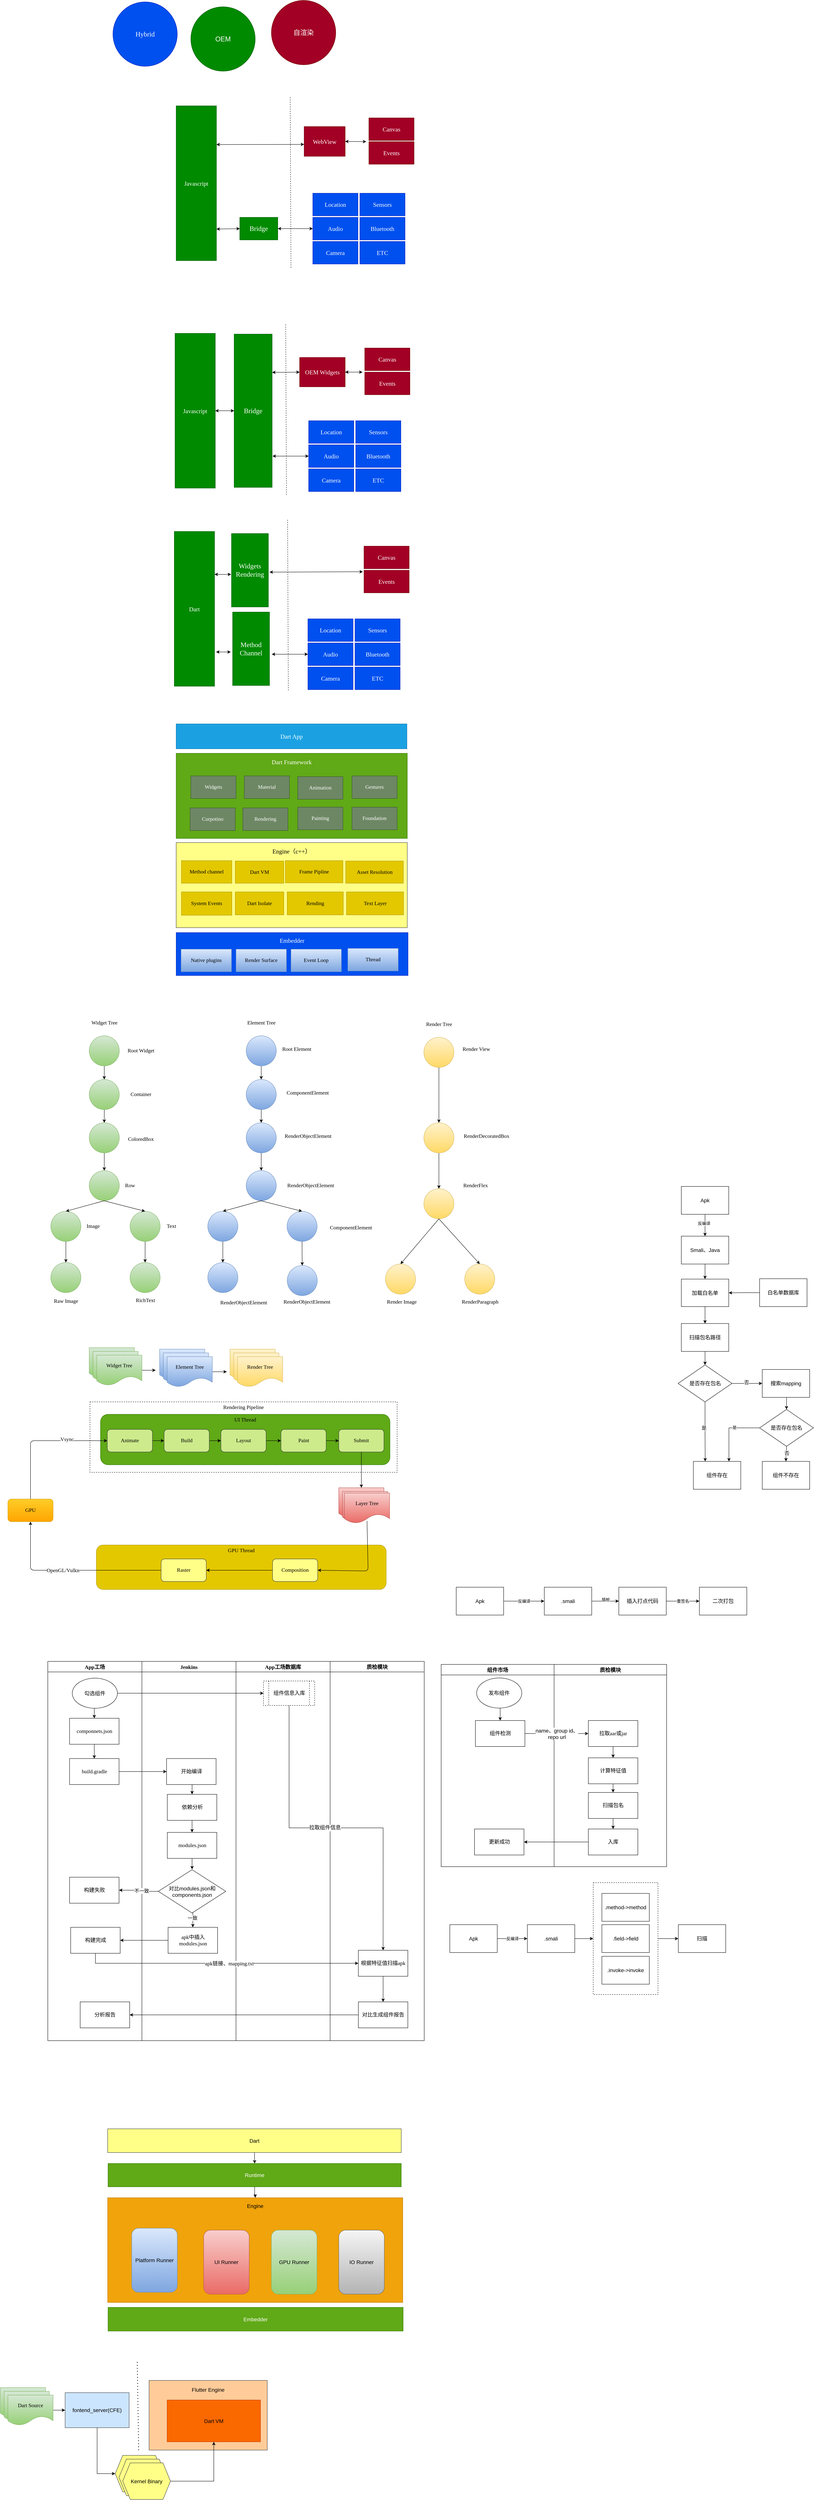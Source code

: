 <mxfile version="21.4.0" type="github">
  <diagram name="第 1 页" id="645tomqJiJ-OMH7EZHDi">
    <mxGraphModel dx="2128" dy="5650" grid="0" gridSize="10" guides="1" tooltips="1" connect="1" arrows="1" fold="1" page="0" pageScale="1" pageWidth="827" pageHeight="1169" background="#ffffff" math="0" shadow="0">
      <root>
        <mxCell id="0" />
        <mxCell id="1" parent="0" />
        <mxCell id="CYWhezgMrBbYTdXpDNzT-46" style="edgeStyle=orthogonalEdgeStyle;rounded=0;orthogonalLoop=1;jettySize=auto;html=1;exitX=1;exitY=0.5;exitDx=0;exitDy=0;entryX=0;entryY=0.5;entryDx=0;entryDy=0;fontFamily=Verdana;fontSize=14;fontColor=#000000;startSize=28;" parent="1" source="CYWhezgMrBbYTdXpDNzT-42" target="CYWhezgMrBbYTdXpDNzT-39" edge="1">
          <mxGeometry relative="1" as="geometry" />
        </mxCell>
        <mxCell id="CYWhezgMrBbYTdXpDNzT-42" value="" style="rounded=0;whiteSpace=wrap;html=1;dashed=1;strokeColor=default;fontFamily=Verdana;fontSize=14;fontColor=#000000;startSize=28;fillColor=default;" parent="1" vertex="1">
          <mxGeometry x="1052" y="581.5" width="172" height="297" as="geometry" />
        </mxCell>
        <mxCell id="Y0wR-rq--OCWXucIxJ9_-256" value="Rendering Pipeline" style="rounded=0;whiteSpace=wrap;html=1;fontFamily=Verdana;fontSize=14;fontColor=#000000;dashed=1;verticalAlign=top;" parent="1" vertex="1">
          <mxGeometry x="-285" y="-695" width="816" height="187" as="geometry" />
        </mxCell>
        <mxCell id="Y0wR-rq--OCWXucIxJ9_-239" value="UI Thread" style="rounded=1;whiteSpace=wrap;html=1;fontFamily=Verdana;fontSize=14;fillColor=#60a917;fontColor=#000000;strokeColor=#2D7600;verticalAlign=top;" parent="1" vertex="1">
          <mxGeometry x="-257" y="-662" width="769" height="134" as="geometry" />
        </mxCell>
        <mxCell id="Y0wR-rq--OCWXucIxJ9_-2" value="&lt;font style=&quot;font-size: 18px;&quot; face=&quot;Verdana&quot;&gt;Hybrid&lt;/font&gt;" style="ellipse;whiteSpace=wrap;html=1;aspect=fixed;rounded=1;fillColor=#0050ef;fontColor=#ffffff;strokeColor=#001DBC;" parent="1" vertex="1">
          <mxGeometry x="-224" y="-4412" width="171" height="171" as="geometry" />
        </mxCell>
        <mxCell id="Y0wR-rq--OCWXucIxJ9_-3" value="&lt;font style=&quot;font-size: 18px;&quot;&gt;OEM&lt;/font&gt;" style="ellipse;whiteSpace=wrap;html=1;aspect=fixed;rounded=1;fillColor=#008a00;fontColor=#ffffff;strokeColor=#005700;" parent="1" vertex="1">
          <mxGeometry x="-17" y="-4399" width="171" height="171" as="geometry" />
        </mxCell>
        <mxCell id="Y0wR-rq--OCWXucIxJ9_-4" value="&lt;font face=&quot;Verdana&quot; style=&quot;font-size: 18px;&quot;&gt;自渲染&lt;/font&gt;" style="ellipse;whiteSpace=wrap;html=1;aspect=fixed;rounded=1;fillColor=#a20025;fontColor=#ffffff;strokeColor=#6F0000;" parent="1" vertex="1">
          <mxGeometry x="197" y="-4416" width="171" height="171" as="geometry" />
        </mxCell>
        <mxCell id="Y0wR-rq--OCWXucIxJ9_-6" value="Javascript" style="rounded=0;whiteSpace=wrap;html=1;fontFamily=Verdana;fontSize=16;fillColor=#008a00;fontColor=#ffffff;strokeColor=#005700;" parent="1" vertex="1">
          <mxGeometry x="-56" y="-4136" width="107" height="411" as="geometry" />
        </mxCell>
        <mxCell id="Y0wR-rq--OCWXucIxJ9_-7" value="" style="endArrow=none;dashed=1;html=1;rounded=1;fontFamily=Verdana;fontSize=18;" parent="1" edge="1">
          <mxGeometry width="50" height="50" relative="1" as="geometry">
            <mxPoint x="249" y="-3706" as="sourcePoint" />
            <mxPoint x="247" y="-4159" as="targetPoint" />
          </mxGeometry>
        </mxCell>
        <mxCell id="Y0wR-rq--OCWXucIxJ9_-8" value="Bridge" style="rounded=0;whiteSpace=wrap;html=1;fontFamily=Verdana;fontSize=18;fillColor=#008a00;fontColor=#ffffff;strokeColor=#005700;" parent="1" vertex="1">
          <mxGeometry x="113" y="-3840" width="101" height="60" as="geometry" />
        </mxCell>
        <mxCell id="Y0wR-rq--OCWXucIxJ9_-9" value="" style="endArrow=classic;startArrow=classic;html=1;rounded=1;fontFamily=Verdana;fontSize=16;entryX=0;entryY=0.5;entryDx=0;entryDy=0;exitX=1;exitY=0.796;exitDx=0;exitDy=0;exitPerimeter=0;" parent="1" source="Y0wR-rq--OCWXucIxJ9_-6" target="Y0wR-rq--OCWXucIxJ9_-8" edge="1">
          <mxGeometry width="50" height="50" relative="1" as="geometry">
            <mxPoint x="53" y="-3810" as="sourcePoint" />
            <mxPoint x="80" y="-3828" as="targetPoint" />
          </mxGeometry>
        </mxCell>
        <mxCell id="Y0wR-rq--OCWXucIxJ9_-10" value="Location" style="rounded=0;whiteSpace=wrap;html=1;fontFamily=Verdana;fontSize=16;fillColor=#0050ef;fontColor=#ffffff;strokeColor=#001DBC;" parent="1" vertex="1">
          <mxGeometry x="307" y="-3904" width="120" height="60" as="geometry" />
        </mxCell>
        <mxCell id="Y0wR-rq--OCWXucIxJ9_-11" value="Audio" style="rounded=0;whiteSpace=wrap;html=1;fontFamily=Verdana;fontSize=16;fillColor=#0050ef;fontColor=#ffffff;strokeColor=#001DBC;" parent="1" vertex="1">
          <mxGeometry x="307" y="-3840" width="120" height="60" as="geometry" />
        </mxCell>
        <mxCell id="Y0wR-rq--OCWXucIxJ9_-12" value="Camera" style="rounded=0;whiteSpace=wrap;html=1;fontFamily=Verdana;fontSize=16;fillColor=#0050ef;fontColor=#ffffff;strokeColor=#001DBC;" parent="1" vertex="1">
          <mxGeometry x="307" y="-3776" width="120" height="60" as="geometry" />
        </mxCell>
        <mxCell id="Y0wR-rq--OCWXucIxJ9_-13" value="Sensors" style="rounded=0;whiteSpace=wrap;html=1;fontFamily=Verdana;fontSize=16;fillColor=#0050ef;fontColor=#ffffff;strokeColor=#001DBC;" parent="1" vertex="1">
          <mxGeometry x="432" y="-3904" width="120" height="60" as="geometry" />
        </mxCell>
        <mxCell id="Y0wR-rq--OCWXucIxJ9_-14" value="Bluetooth" style="rounded=0;whiteSpace=wrap;html=1;fontFamily=Verdana;fontSize=16;fillColor=#0050ef;fontColor=#ffffff;strokeColor=#001DBC;" parent="1" vertex="1">
          <mxGeometry x="432" y="-3840" width="120" height="60" as="geometry" />
        </mxCell>
        <mxCell id="Y0wR-rq--OCWXucIxJ9_-15" value="ETC" style="rounded=0;whiteSpace=wrap;html=1;fontFamily=Verdana;fontSize=16;fillColor=#0050ef;fontColor=#ffffff;strokeColor=#001DBC;" parent="1" vertex="1">
          <mxGeometry x="432" y="-3776" width="120" height="60" as="geometry" />
        </mxCell>
        <mxCell id="Y0wR-rq--OCWXucIxJ9_-18" value="" style="endArrow=classic;startArrow=classic;html=1;rounded=1;fontFamily=Verdana;fontSize=16;exitX=1;exitY=0.5;exitDx=0;exitDy=0;entryX=0;entryY=0.5;entryDx=0;entryDy=0;" parent="1" source="Y0wR-rq--OCWXucIxJ9_-8" target="Y0wR-rq--OCWXucIxJ9_-11" edge="1">
          <mxGeometry width="50" height="50" relative="1" as="geometry">
            <mxPoint x="215" y="-3792" as="sourcePoint" />
            <mxPoint x="300" y="-3812" as="targetPoint" />
          </mxGeometry>
        </mxCell>
        <mxCell id="Y0wR-rq--OCWXucIxJ9_-20" value="WebView" style="rounded=0;whiteSpace=wrap;html=1;fontFamily=Verdana;fontSize=16;fillColor=#a20025;fontColor=#ffffff;strokeColor=#6F0000;" parent="1" vertex="1">
          <mxGeometry x="284" y="-4081" width="109" height="79" as="geometry" />
        </mxCell>
        <mxCell id="Y0wR-rq--OCWXucIxJ9_-21" value="Canvas" style="rounded=0;whiteSpace=wrap;html=1;fontFamily=Verdana;fontSize=16;fillColor=#a20025;fontColor=#ffffff;strokeColor=#6F0000;" parent="1" vertex="1">
          <mxGeometry x="456" y="-4104" width="120" height="60" as="geometry" />
        </mxCell>
        <mxCell id="Y0wR-rq--OCWXucIxJ9_-22" value="Events" style="rounded=0;whiteSpace=wrap;html=1;fontFamily=Verdana;fontSize=16;fillColor=#a20025;fontColor=#ffffff;strokeColor=#6F0000;" parent="1" vertex="1">
          <mxGeometry x="456" y="-4041" width="120" height="60" as="geometry" />
        </mxCell>
        <mxCell id="Y0wR-rq--OCWXucIxJ9_-23" value="" style="endArrow=classic;startArrow=classic;html=1;rounded=1;fontFamily=Verdana;fontSize=16;exitX=1;exitY=0.25;exitDx=0;exitDy=0;entryX=0;entryY=0.6;entryDx=0;entryDy=0;entryPerimeter=0;" parent="1" source="Y0wR-rq--OCWXucIxJ9_-6" target="Y0wR-rq--OCWXucIxJ9_-20" edge="1">
          <mxGeometry width="50" height="50" relative="1" as="geometry">
            <mxPoint x="146" y="-3980" as="sourcePoint" />
            <mxPoint x="196" y="-4030" as="targetPoint" />
          </mxGeometry>
        </mxCell>
        <mxCell id="Y0wR-rq--OCWXucIxJ9_-25" value="" style="endArrow=classic;startArrow=classic;html=1;rounded=1;fontFamily=Verdana;fontSize=16;exitX=1;exitY=0.5;exitDx=0;exitDy=0;" parent="1" source="Y0wR-rq--OCWXucIxJ9_-20" edge="1">
          <mxGeometry width="50" height="50" relative="1" as="geometry">
            <mxPoint x="477" y="-3894" as="sourcePoint" />
            <mxPoint x="449" y="-4041" as="targetPoint" />
          </mxGeometry>
        </mxCell>
        <mxCell id="Y0wR-rq--OCWXucIxJ9_-46" value="Javascript" style="rounded=0;whiteSpace=wrap;html=1;fontFamily=Verdana;fontSize=16;fillColor=#008a00;fontColor=#ffffff;strokeColor=#005700;" parent="1" vertex="1">
          <mxGeometry x="-59" y="-3532" width="107" height="411" as="geometry" />
        </mxCell>
        <mxCell id="Y0wR-rq--OCWXucIxJ9_-47" value="Bridge" style="rounded=0;whiteSpace=wrap;html=1;fontFamily=Verdana;fontSize=18;fillColor=#008a00;fontColor=#ffffff;strokeColor=#005700;" parent="1" vertex="1">
          <mxGeometry x="98" y="-3530" width="101" height="407" as="geometry" />
        </mxCell>
        <mxCell id="Y0wR-rq--OCWXucIxJ9_-48" value="" style="endArrow=classic;startArrow=classic;html=1;rounded=1;fontFamily=Verdana;fontSize=16;entryX=0;entryY=0.5;entryDx=0;entryDy=0;exitX=1;exitY=0.5;exitDx=0;exitDy=0;" parent="1" source="Y0wR-rq--OCWXucIxJ9_-46" target="Y0wR-rq--OCWXucIxJ9_-47" edge="1">
          <mxGeometry width="50" height="50" relative="1" as="geometry">
            <mxPoint x="42" y="-3206" as="sourcePoint" />
            <mxPoint x="69" y="-3224" as="targetPoint" />
          </mxGeometry>
        </mxCell>
        <mxCell id="Y0wR-rq--OCWXucIxJ9_-49" value="Location" style="rounded=0;whiteSpace=wrap;html=1;fontFamily=Verdana;fontSize=16;fillColor=#0050ef;fontColor=#ffffff;strokeColor=#001DBC;" parent="1" vertex="1">
          <mxGeometry x="296" y="-3300" width="120" height="60" as="geometry" />
        </mxCell>
        <mxCell id="Y0wR-rq--OCWXucIxJ9_-50" value="Audio" style="rounded=0;whiteSpace=wrap;html=1;fontFamily=Verdana;fontSize=16;fillColor=#0050ef;fontColor=#ffffff;strokeColor=#001DBC;" parent="1" vertex="1">
          <mxGeometry x="296" y="-3236" width="120" height="60" as="geometry" />
        </mxCell>
        <mxCell id="Y0wR-rq--OCWXucIxJ9_-51" value="Camera" style="rounded=0;whiteSpace=wrap;html=1;fontFamily=Verdana;fontSize=16;fillColor=#0050ef;fontColor=#ffffff;strokeColor=#001DBC;" parent="1" vertex="1">
          <mxGeometry x="296" y="-3172" width="120" height="60" as="geometry" />
        </mxCell>
        <mxCell id="Y0wR-rq--OCWXucIxJ9_-52" value="Sensors" style="rounded=0;whiteSpace=wrap;html=1;fontFamily=Verdana;fontSize=16;fillColor=#0050ef;fontColor=#ffffff;strokeColor=#001DBC;" parent="1" vertex="1">
          <mxGeometry x="421" y="-3300" width="120" height="60" as="geometry" />
        </mxCell>
        <mxCell id="Y0wR-rq--OCWXucIxJ9_-53" value="Bluetooth" style="rounded=0;whiteSpace=wrap;html=1;fontFamily=Verdana;fontSize=16;fillColor=#0050ef;fontColor=#ffffff;strokeColor=#001DBC;" parent="1" vertex="1">
          <mxGeometry x="421" y="-3236" width="120" height="60" as="geometry" />
        </mxCell>
        <mxCell id="Y0wR-rq--OCWXucIxJ9_-54" value="ETC" style="rounded=0;whiteSpace=wrap;html=1;fontFamily=Verdana;fontSize=16;fillColor=#0050ef;fontColor=#ffffff;strokeColor=#001DBC;" parent="1" vertex="1">
          <mxGeometry x="421" y="-3172" width="120" height="60" as="geometry" />
        </mxCell>
        <mxCell id="Y0wR-rq--OCWXucIxJ9_-55" value="" style="endArrow=classic;startArrow=classic;html=1;rounded=1;fontFamily=Verdana;fontSize=16;entryX=0;entryY=0.5;entryDx=0;entryDy=0;" parent="1" target="Y0wR-rq--OCWXucIxJ9_-50" edge="1">
          <mxGeometry width="50" height="50" relative="1" as="geometry">
            <mxPoint x="200" y="-3206" as="sourcePoint" />
            <mxPoint x="290" y="-3214" as="targetPoint" />
          </mxGeometry>
        </mxCell>
        <mxCell id="Y0wR-rq--OCWXucIxJ9_-56" value="OEM Widgets" style="rounded=0;whiteSpace=wrap;html=1;fontFamily=Verdana;fontSize=16;fillColor=#a20025;fontColor=#ffffff;strokeColor=#6F0000;" parent="1" vertex="1">
          <mxGeometry x="272" y="-3468" width="121" height="78" as="geometry" />
        </mxCell>
        <mxCell id="Y0wR-rq--OCWXucIxJ9_-57" value="Canvas" style="rounded=0;whiteSpace=wrap;html=1;fontFamily=Verdana;fontSize=16;fillColor=#a20025;fontColor=#ffffff;strokeColor=#6F0000;" parent="1" vertex="1">
          <mxGeometry x="445" y="-3493" width="120" height="60" as="geometry" />
        </mxCell>
        <mxCell id="Y0wR-rq--OCWXucIxJ9_-58" value="Events" style="rounded=0;whiteSpace=wrap;html=1;fontFamily=Verdana;fontSize=16;fillColor=#a20025;fontColor=#ffffff;strokeColor=#6F0000;" parent="1" vertex="1">
          <mxGeometry x="445" y="-3429" width="120" height="60" as="geometry" />
        </mxCell>
        <mxCell id="Y0wR-rq--OCWXucIxJ9_-59" value="" style="endArrow=classic;startArrow=classic;html=1;rounded=1;fontFamily=Verdana;fontSize=16;exitX=1;exitY=0.25;exitDx=0;exitDy=0;entryX=0;entryY=0.5;entryDx=0;entryDy=0;" parent="1" source="Y0wR-rq--OCWXucIxJ9_-47" target="Y0wR-rq--OCWXucIxJ9_-56" edge="1">
          <mxGeometry width="50" height="50" relative="1" as="geometry">
            <mxPoint x="207" y="-3435" as="sourcePoint" />
            <mxPoint x="277" y="-3437" as="targetPoint" />
          </mxGeometry>
        </mxCell>
        <mxCell id="Y0wR-rq--OCWXucIxJ9_-60" value="" style="endArrow=classic;startArrow=classic;html=1;rounded=1;fontFamily=Verdana;fontSize=16;exitX=1;exitY=0.5;exitDx=0;exitDy=0;" parent="1" source="Y0wR-rq--OCWXucIxJ9_-56" edge="1">
          <mxGeometry width="50" height="50" relative="1" as="geometry">
            <mxPoint x="466" y="-3290" as="sourcePoint" />
            <mxPoint x="439" y="-3429" as="targetPoint" />
          </mxGeometry>
        </mxCell>
        <mxCell id="Y0wR-rq--OCWXucIxJ9_-61" value="" style="endArrow=none;dashed=1;html=1;rounded=1;fontFamily=Verdana;fontSize=18;" parent="1" edge="1">
          <mxGeometry width="50" height="50" relative="1" as="geometry">
            <mxPoint x="237" y="-3103" as="sourcePoint" />
            <mxPoint x="235" y="-3556" as="targetPoint" />
          </mxGeometry>
        </mxCell>
        <mxCell id="Y0wR-rq--OCWXucIxJ9_-65" value="Dart" style="rounded=0;whiteSpace=wrap;html=1;fontFamily=Verdana;fontSize=16;fillColor=#008a00;fontColor=#ffffff;strokeColor=#005700;" parent="1" vertex="1">
          <mxGeometry x="-61" y="-3006" width="107" height="411" as="geometry" />
        </mxCell>
        <mxCell id="Y0wR-rq--OCWXucIxJ9_-66" value="Method&lt;br&gt;Channel" style="rounded=0;whiteSpace=wrap;html=1;fontFamily=Verdana;fontSize=18;fillColor=#008a00;fontColor=#ffffff;strokeColor=#005700;" parent="1" vertex="1">
          <mxGeometry x="94" y="-2792" width="98" height="195" as="geometry" />
        </mxCell>
        <mxCell id="Y0wR-rq--OCWXucIxJ9_-67" value="" style="endArrow=classic;startArrow=classic;html=1;rounded=1;fontFamily=Verdana;fontSize=16;" parent="1" edge="1">
          <mxGeometry width="50" height="50" relative="1" as="geometry">
            <mxPoint x="50" y="-2686" as="sourcePoint" />
            <mxPoint x="89" y="-2686" as="targetPoint" />
          </mxGeometry>
        </mxCell>
        <mxCell id="Y0wR-rq--OCWXucIxJ9_-68" value="Location" style="rounded=0;whiteSpace=wrap;html=1;fontFamily=Verdana;fontSize=16;fillColor=#0050ef;fontColor=#ffffff;strokeColor=#001DBC;" parent="1" vertex="1">
          <mxGeometry x="294" y="-2774" width="120" height="60" as="geometry" />
        </mxCell>
        <mxCell id="Y0wR-rq--OCWXucIxJ9_-69" value="Audio" style="rounded=0;whiteSpace=wrap;html=1;fontFamily=Verdana;fontSize=16;fillColor=#0050ef;fontColor=#ffffff;strokeColor=#001DBC;" parent="1" vertex="1">
          <mxGeometry x="294" y="-2710" width="120" height="60" as="geometry" />
        </mxCell>
        <mxCell id="Y0wR-rq--OCWXucIxJ9_-70" value="Camera" style="rounded=0;whiteSpace=wrap;html=1;fontFamily=Verdana;fontSize=16;fillColor=#0050ef;fontColor=#ffffff;strokeColor=#001DBC;" parent="1" vertex="1">
          <mxGeometry x="294" y="-2646" width="120" height="60" as="geometry" />
        </mxCell>
        <mxCell id="Y0wR-rq--OCWXucIxJ9_-71" value="Sensors" style="rounded=0;whiteSpace=wrap;html=1;fontFamily=Verdana;fontSize=16;fillColor=#0050ef;fontColor=#ffffff;strokeColor=#001DBC;" parent="1" vertex="1">
          <mxGeometry x="419" y="-2774" width="120" height="60" as="geometry" />
        </mxCell>
        <mxCell id="Y0wR-rq--OCWXucIxJ9_-72" value="Bluetooth" style="rounded=0;whiteSpace=wrap;html=1;fontFamily=Verdana;fontSize=16;fillColor=#0050ef;fontColor=#ffffff;strokeColor=#001DBC;" parent="1" vertex="1">
          <mxGeometry x="419" y="-2710" width="120" height="60" as="geometry" />
        </mxCell>
        <mxCell id="Y0wR-rq--OCWXucIxJ9_-73" value="ETC" style="rounded=0;whiteSpace=wrap;html=1;fontFamily=Verdana;fontSize=16;fillColor=#0050ef;fontColor=#ffffff;strokeColor=#001DBC;" parent="1" vertex="1">
          <mxGeometry x="419" y="-2646" width="120" height="60" as="geometry" />
        </mxCell>
        <mxCell id="Y0wR-rq--OCWXucIxJ9_-74" value="" style="endArrow=classic;startArrow=classic;html=1;rounded=1;fontFamily=Verdana;fontSize=16;entryX=0;entryY=0.5;entryDx=0;entryDy=0;" parent="1" target="Y0wR-rq--OCWXucIxJ9_-69" edge="1">
          <mxGeometry width="50" height="50" relative="1" as="geometry">
            <mxPoint x="198" y="-2680" as="sourcePoint" />
            <mxPoint x="288" y="-2688" as="targetPoint" />
          </mxGeometry>
        </mxCell>
        <mxCell id="Y0wR-rq--OCWXucIxJ9_-76" value="Canvas" style="rounded=0;whiteSpace=wrap;html=1;fontFamily=Verdana;fontSize=16;fillColor=#a20025;fontColor=#ffffff;strokeColor=#6F0000;" parent="1" vertex="1">
          <mxGeometry x="443" y="-2967" width="120" height="60" as="geometry" />
        </mxCell>
        <mxCell id="Y0wR-rq--OCWXucIxJ9_-77" value="Events" style="rounded=0;whiteSpace=wrap;html=1;fontFamily=Verdana;fontSize=16;fillColor=#a20025;fontColor=#ffffff;strokeColor=#6F0000;" parent="1" vertex="1">
          <mxGeometry x="443" y="-2903" width="120" height="60" as="geometry" />
        </mxCell>
        <mxCell id="Y0wR-rq--OCWXucIxJ9_-80" value="" style="endArrow=none;dashed=1;html=1;rounded=1;fontFamily=Verdana;fontSize=18;" parent="1" edge="1">
          <mxGeometry width="50" height="50" relative="1" as="geometry">
            <mxPoint x="242" y="-2584" as="sourcePoint" />
            <mxPoint x="240" y="-3037" as="targetPoint" />
          </mxGeometry>
        </mxCell>
        <mxCell id="Y0wR-rq--OCWXucIxJ9_-83" value="" style="endArrow=none;startArrow=classic;html=1;rounded=1;fontFamily=Verdana;fontSize=16;entryX=0;entryY=0.5;entryDx=0;entryDy=0;" parent="1" target="Y0wR-rq--OCWXucIxJ9_-82" edge="1">
          <mxGeometry width="50" height="50" relative="1" as="geometry">
            <mxPoint x="174" y="-2917" as="sourcePoint" />
            <mxPoint x="270" y="-2903" as="targetPoint" />
          </mxGeometry>
        </mxCell>
        <mxCell id="Y0wR-rq--OCWXucIxJ9_-82" value="Widgets&lt;br&gt;Rendering" style="rounded=0;whiteSpace=wrap;html=1;fontFamily=Verdana;fontSize=18;fillColor=#008a00;fontColor=#ffffff;strokeColor=#005700;" parent="1" vertex="1">
          <mxGeometry x="91" y="-3000.5" width="98" height="195" as="geometry" />
        </mxCell>
        <mxCell id="Y0wR-rq--OCWXucIxJ9_-84" value="" style="endArrow=classic;startArrow=classic;html=1;rounded=1;fontFamily=Verdana;fontSize=16;exitX=1;exitY=0.25;exitDx=0;exitDy=0;" parent="1" edge="1">
          <mxGeometry width="50" height="50" relative="1" as="geometry">
            <mxPoint x="192" y="-2898" as="sourcePoint" />
            <mxPoint x="440" y="-2899" as="targetPoint" />
          </mxGeometry>
        </mxCell>
        <mxCell id="Y0wR-rq--OCWXucIxJ9_-85" value="" style="endArrow=classic;startArrow=classic;html=1;rounded=1;fontFamily=Verdana;fontSize=16;exitX=1;exitY=0.5;exitDx=0;exitDy=0;" parent="1" edge="1">
          <mxGeometry width="50" height="50" relative="1" as="geometry">
            <mxPoint x="46" y="-2892" as="sourcePoint" />
            <mxPoint x="90" y="-2892" as="targetPoint" />
          </mxGeometry>
        </mxCell>
        <mxCell id="Y0wR-rq--OCWXucIxJ9_-86" value="Dart App" style="rounded=0;whiteSpace=wrap;html=1;fontFamily=Verdana;fontSize=16;fillColor=#1ba1e2;fontColor=#ffffff;strokeColor=#006EAF;" parent="1" vertex="1">
          <mxGeometry x="-56" y="-2495" width="613" height="66" as="geometry" />
        </mxCell>
        <mxCell id="Y0wR-rq--OCWXucIxJ9_-87" value="" style="rounded=0;whiteSpace=wrap;html=1;fontFamily=Verdana;fontSize=16;" parent="1" vertex="1">
          <mxGeometry x="272" y="-2313" width="120" height="60" as="geometry" />
        </mxCell>
        <mxCell id="Y0wR-rq--OCWXucIxJ9_-88" value="Dart Framework" style="rounded=0;whiteSpace=wrap;html=1;fontFamily=Verdana;fontSize=16;fillColor=#60a917;fontColor=#ffffff;strokeColor=#2D7600;verticalAlign=top;spacingTop=7;" parent="1" vertex="1">
          <mxGeometry x="-56" y="-2417" width="614" height="226" as="geometry" />
        </mxCell>
        <mxCell id="Y0wR-rq--OCWXucIxJ9_-89" value="Widgets" style="rounded=0;whiteSpace=wrap;html=1;fontFamily=Verdana;fontSize=14;fillColor=#6d8764;fontColor=#ffffff;strokeColor=#3A5431;" parent="1" vertex="1">
          <mxGeometry x="-17" y="-2357" width="120" height="60" as="geometry" />
        </mxCell>
        <mxCell id="Y0wR-rq--OCWXucIxJ9_-90" value="Material" style="rounded=0;whiteSpace=wrap;html=1;fontFamily=Verdana;fontSize=14;fillColor=#6d8764;fontColor=#ffffff;strokeColor=#3A5431;" parent="1" vertex="1">
          <mxGeometry x="125" y="-2357" width="120" height="60" as="geometry" />
        </mxCell>
        <mxCell id="Y0wR-rq--OCWXucIxJ9_-92" value="Animation" style="rounded=0;whiteSpace=wrap;html=1;fontFamily=Verdana;fontSize=14;fillColor=#6d8764;fontColor=#ffffff;strokeColor=#3A5431;" parent="1" vertex="1">
          <mxGeometry x="267" y="-2355" width="120" height="60" as="geometry" />
        </mxCell>
        <mxCell id="Y0wR-rq--OCWXucIxJ9_-93" value="Gestures" style="rounded=0;whiteSpace=wrap;html=1;fontFamily=Verdana;fontSize=14;fillColor=#6d8764;fontColor=#ffffff;strokeColor=#3A5431;" parent="1" vertex="1">
          <mxGeometry x="411" y="-2357" width="120" height="60" as="geometry" />
        </mxCell>
        <mxCell id="Y0wR-rq--OCWXucIxJ9_-94" value="Curpotino" style="rounded=0;whiteSpace=wrap;html=1;fontFamily=Verdana;fontSize=14;fillColor=#6d8764;fontColor=#ffffff;strokeColor=#3A5431;" parent="1" vertex="1">
          <mxGeometry x="-19" y="-2272" width="120" height="60" as="geometry" />
        </mxCell>
        <mxCell id="Y0wR-rq--OCWXucIxJ9_-95" value="Rendering" style="rounded=0;whiteSpace=wrap;html=1;fontFamily=Verdana;fontSize=14;fillColor=#6d8764;fontColor=#ffffff;strokeColor=#3A5431;" parent="1" vertex="1">
          <mxGeometry x="121" y="-2272" width="120" height="60" as="geometry" />
        </mxCell>
        <mxCell id="Y0wR-rq--OCWXucIxJ9_-96" value="Painting" style="rounded=0;whiteSpace=wrap;html=1;fontFamily=Verdana;fontSize=14;fillColor=#6d8764;fontColor=#ffffff;strokeColor=#3A5431;" parent="1" vertex="1">
          <mxGeometry x="267" y="-2274" width="120" height="60" as="geometry" />
        </mxCell>
        <mxCell id="Y0wR-rq--OCWXucIxJ9_-97" value="Foundation" style="rounded=0;whiteSpace=wrap;html=1;fontFamily=Verdana;fontSize=14;fillColor=#6d8764;fontColor=#ffffff;strokeColor=#3A5431;" parent="1" vertex="1">
          <mxGeometry x="411" y="-2274" width="120" height="60" as="geometry" />
        </mxCell>
        <mxCell id="Y0wR-rq--OCWXucIxJ9_-98" value="Engine（c++）" style="rounded=0;whiteSpace=wrap;html=1;fontFamily=Verdana;fontSize=16;fillColor=#ffff88;strokeColor=#36393d;verticalAlign=top;spacingTop=7;" parent="1" vertex="1">
          <mxGeometry x="-56" y="-2180" width="614" height="226" as="geometry" />
        </mxCell>
        <mxCell id="Y0wR-rq--OCWXucIxJ9_-99" value="Method channel" style="rounded=0;whiteSpace=wrap;html=1;fontFamily=Verdana;fontSize=14;fillColor=#e3c800;strokeColor=#B09500;fontColor=#000000;" parent="1" vertex="1">
          <mxGeometry x="-42" y="-2132" width="134" height="60" as="geometry" />
        </mxCell>
        <mxCell id="Y0wR-rq--OCWXucIxJ9_-100" value="Dart VM" style="rounded=0;whiteSpace=wrap;html=1;fontFamily=Verdana;fontSize=14;fillColor=#e3c800;strokeColor=#B09500;fontColor=#000000;" parent="1" vertex="1">
          <mxGeometry x="101" y="-2131" width="129" height="59" as="geometry" />
        </mxCell>
        <mxCell id="Y0wR-rq--OCWXucIxJ9_-102" value="Frame Pipline" style="rounded=0;whiteSpace=wrap;html=1;fontFamily=Verdana;fontSize=14;fillColor=#e3c800;strokeColor=#B09500;fontColor=#000000;" parent="1" vertex="1">
          <mxGeometry x="234" y="-2132" width="153" height="59" as="geometry" />
        </mxCell>
        <mxCell id="Y0wR-rq--OCWXucIxJ9_-103" value="Asset Resolution" style="rounded=0;whiteSpace=wrap;html=1;fontFamily=Verdana;fontSize=14;fillColor=#e3c800;strokeColor=#B09500;fontColor=#000000;" parent="1" vertex="1">
          <mxGeometry x="394.5" y="-2131" width="153" height="59" as="geometry" />
        </mxCell>
        <mxCell id="Y0wR-rq--OCWXucIxJ9_-104" value="System Events" style="rounded=0;whiteSpace=wrap;html=1;fontFamily=Verdana;fontSize=14;fillColor=#e3c800;strokeColor=#B09500;fontColor=#000000;" parent="1" vertex="1">
          <mxGeometry x="-42" y="-2049" width="134" height="62" as="geometry" />
        </mxCell>
        <mxCell id="Y0wR-rq--OCWXucIxJ9_-105" value="Dart Isolate" style="rounded=0;whiteSpace=wrap;html=1;fontFamily=Verdana;fontSize=14;fillColor=#e3c800;strokeColor=#B09500;fontColor=#000000;" parent="1" vertex="1">
          <mxGeometry x="101" y="-2049" width="129" height="61" as="geometry" />
        </mxCell>
        <mxCell id="Y0wR-rq--OCWXucIxJ9_-106" value="Rending" style="rounded=0;whiteSpace=wrap;html=1;fontFamily=Verdana;fontSize=14;fillColor=#e3c800;strokeColor=#B09500;fontColor=#000000;" parent="1" vertex="1">
          <mxGeometry x="239" y="-2049" width="149" height="61" as="geometry" />
        </mxCell>
        <mxCell id="Y0wR-rq--OCWXucIxJ9_-107" value="Text Layer" style="rounded=0;whiteSpace=wrap;html=1;fontFamily=Verdana;fontSize=14;fillColor=#e3c800;strokeColor=#B09500;fontColor=#000000;" parent="1" vertex="1">
          <mxGeometry x="396.5" y="-2049" width="151.5" height="61" as="geometry" />
        </mxCell>
        <mxCell id="Y0wR-rq--OCWXucIxJ9_-108" value="Embedder" style="rounded=0;whiteSpace=wrap;html=1;fontFamily=Verdana;fontSize=16;fillColor=#0050ef;strokeColor=#001DBC;verticalAlign=top;spacingTop=5;fontColor=#ffffff;" parent="1" vertex="1">
          <mxGeometry x="-56" y="-1941" width="616" height="114" as="geometry" />
        </mxCell>
        <mxCell id="Y0wR-rq--OCWXucIxJ9_-109" value="Native plugins" style="rounded=0;whiteSpace=wrap;html=1;fontFamily=Verdana;fontSize=14;fillColor=#dae8fc;strokeColor=#6c8ebf;gradientColor=#7ea6e0;" parent="1" vertex="1">
          <mxGeometry x="-43" y="-1897" width="134" height="60" as="geometry" />
        </mxCell>
        <mxCell id="Y0wR-rq--OCWXucIxJ9_-110" value="Render Surface" style="rounded=0;whiteSpace=wrap;html=1;fontFamily=Verdana;fontSize=14;fillColor=#dae8fc;strokeColor=#6c8ebf;gradientColor=#7ea6e0;" parent="1" vertex="1">
          <mxGeometry x="103" y="-1897" width="134" height="60" as="geometry" />
        </mxCell>
        <mxCell id="Y0wR-rq--OCWXucIxJ9_-111" value="Event Loop" style="rounded=0;whiteSpace=wrap;html=1;fontFamily=Verdana;fontSize=14;fillColor=#dae8fc;strokeColor=#6c8ebf;gradientColor=#7ea6e0;" parent="1" vertex="1">
          <mxGeometry x="249" y="-1897" width="134" height="60" as="geometry" />
        </mxCell>
        <mxCell id="Y0wR-rq--OCWXucIxJ9_-112" value="Thread" style="rounded=0;whiteSpace=wrap;html=1;fontFamily=Verdana;fontSize=14;fillColor=#dae8fc;strokeColor=#6c8ebf;gradientColor=#7ea6e0;" parent="1" vertex="1">
          <mxGeometry x="400" y="-1899" width="134" height="60" as="geometry" />
        </mxCell>
        <mxCell id="Y0wR-rq--OCWXucIxJ9_-125" style="edgeStyle=orthogonalEdgeStyle;rounded=1;orthogonalLoop=1;jettySize=auto;html=1;exitX=0.5;exitY=1;exitDx=0;exitDy=0;entryX=0.5;entryY=0;entryDx=0;entryDy=0;fontFamily=Verdana;fontSize=14;" parent="1" source="Y0wR-rq--OCWXucIxJ9_-117" target="Y0wR-rq--OCWXucIxJ9_-118" edge="1">
          <mxGeometry relative="1" as="geometry" />
        </mxCell>
        <mxCell id="Y0wR-rq--OCWXucIxJ9_-117" value="" style="ellipse;whiteSpace=wrap;html=1;aspect=fixed;rounded=0;fontFamily=Verdana;fontSize=14;fillColor=#d5e8d4;gradientColor=#97d077;strokeColor=#82b366;" parent="1" vertex="1">
          <mxGeometry x="-287" y="-1667" width="80" height="80" as="geometry" />
        </mxCell>
        <mxCell id="Y0wR-rq--OCWXucIxJ9_-126" value="" style="edgeStyle=orthogonalEdgeStyle;rounded=1;orthogonalLoop=1;jettySize=auto;html=1;fontFamily=Verdana;fontSize=14;" parent="1" source="Y0wR-rq--OCWXucIxJ9_-118" target="Y0wR-rq--OCWXucIxJ9_-119" edge="1">
          <mxGeometry relative="1" as="geometry" />
        </mxCell>
        <mxCell id="Y0wR-rq--OCWXucIxJ9_-118" value="" style="ellipse;whiteSpace=wrap;html=1;aspect=fixed;rounded=0;fontFamily=Verdana;fontSize=14;fillColor=#d5e8d4;gradientColor=#97d077;strokeColor=#82b366;" parent="1" vertex="1">
          <mxGeometry x="-287" y="-1551" width="80" height="80" as="geometry" />
        </mxCell>
        <mxCell id="Y0wR-rq--OCWXucIxJ9_-133" style="edgeStyle=orthogonalEdgeStyle;rounded=1;orthogonalLoop=1;jettySize=auto;html=1;exitX=0.5;exitY=1;exitDx=0;exitDy=0;entryX=0.5;entryY=0;entryDx=0;entryDy=0;fontFamily=Verdana;fontSize=14;" parent="1" source="Y0wR-rq--OCWXucIxJ9_-119" target="Y0wR-rq--OCWXucIxJ9_-120" edge="1">
          <mxGeometry relative="1" as="geometry" />
        </mxCell>
        <mxCell id="Y0wR-rq--OCWXucIxJ9_-119" value="" style="ellipse;whiteSpace=wrap;html=1;aspect=fixed;rounded=0;fontFamily=Verdana;fontSize=14;fillColor=#d5e8d4;gradientColor=#97d077;strokeColor=#82b366;" parent="1" vertex="1">
          <mxGeometry x="-287" y="-1436" width="80" height="80" as="geometry" />
        </mxCell>
        <mxCell id="Y0wR-rq--OCWXucIxJ9_-120" value="" style="ellipse;whiteSpace=wrap;html=1;aspect=fixed;rounded=0;fontFamily=Verdana;fontSize=14;fillColor=#d5e8d4;gradientColor=#97d077;strokeColor=#82b366;" parent="1" vertex="1">
          <mxGeometry x="-287" y="-1309" width="80" height="80" as="geometry" />
        </mxCell>
        <mxCell id="Y0wR-rq--OCWXucIxJ9_-135" style="edgeStyle=orthogonalEdgeStyle;rounded=1;orthogonalLoop=1;jettySize=auto;html=1;exitX=0.5;exitY=1;exitDx=0;exitDy=0;entryX=0.5;entryY=0;entryDx=0;entryDy=0;fontFamily=Verdana;fontSize=14;" parent="1" source="Y0wR-rq--OCWXucIxJ9_-121" target="Y0wR-rq--OCWXucIxJ9_-123" edge="1">
          <mxGeometry relative="1" as="geometry" />
        </mxCell>
        <mxCell id="Y0wR-rq--OCWXucIxJ9_-121" value="" style="ellipse;whiteSpace=wrap;html=1;aspect=fixed;rounded=0;fontFamily=Verdana;fontSize=14;fillColor=#d5e8d4;gradientColor=#97d077;strokeColor=#82b366;" parent="1" vertex="1">
          <mxGeometry x="-389" y="-1201" width="80" height="80" as="geometry" />
        </mxCell>
        <mxCell id="Y0wR-rq--OCWXucIxJ9_-136" style="edgeStyle=orthogonalEdgeStyle;rounded=1;orthogonalLoop=1;jettySize=auto;html=1;exitX=0.5;exitY=1;exitDx=0;exitDy=0;entryX=0.5;entryY=0;entryDx=0;entryDy=0;fontFamily=Verdana;fontSize=14;" parent="1" source="Y0wR-rq--OCWXucIxJ9_-122" target="Y0wR-rq--OCWXucIxJ9_-124" edge="1">
          <mxGeometry relative="1" as="geometry" />
        </mxCell>
        <mxCell id="Y0wR-rq--OCWXucIxJ9_-122" value="" style="ellipse;whiteSpace=wrap;html=1;aspect=fixed;rounded=0;fontFamily=Verdana;fontSize=14;fillColor=#d5e8d4;gradientColor=#97d077;strokeColor=#82b366;" parent="1" vertex="1">
          <mxGeometry x="-178.5" y="-1201" width="80" height="80" as="geometry" />
        </mxCell>
        <mxCell id="Y0wR-rq--OCWXucIxJ9_-123" value="" style="ellipse;whiteSpace=wrap;html=1;aspect=fixed;rounded=0;fontFamily=Verdana;fontSize=14;fillColor=#d5e8d4;gradientColor=#97d077;strokeColor=#82b366;" parent="1" vertex="1">
          <mxGeometry x="-389" y="-1065" width="80" height="80" as="geometry" />
        </mxCell>
        <mxCell id="Y0wR-rq--OCWXucIxJ9_-124" value="" style="ellipse;whiteSpace=wrap;html=1;aspect=fixed;rounded=0;fontFamily=Verdana;fontSize=14;fillColor=#d5e8d4;gradientColor=#97d077;strokeColor=#82b366;" parent="1" vertex="1">
          <mxGeometry x="-178.5" y="-1065" width="80" height="80" as="geometry" />
        </mxCell>
        <mxCell id="Y0wR-rq--OCWXucIxJ9_-132" value="" style="endArrow=classic;html=1;rounded=1;fontFamily=Verdana;fontSize=14;exitX=0.5;exitY=1;exitDx=0;exitDy=0;entryX=0.5;entryY=0;entryDx=0;entryDy=0;" parent="1" source="Y0wR-rq--OCWXucIxJ9_-120" target="Y0wR-rq--OCWXucIxJ9_-121" edge="1">
          <mxGeometry width="50" height="50" relative="1" as="geometry">
            <mxPoint x="-437" y="-1194" as="sourcePoint" />
            <mxPoint x="-387" y="-1244" as="targetPoint" />
          </mxGeometry>
        </mxCell>
        <mxCell id="Y0wR-rq--OCWXucIxJ9_-134" value="" style="endArrow=classic;html=1;rounded=1;fontFamily=Verdana;fontSize=14;entryX=0.5;entryY=0;entryDx=0;entryDy=0;" parent="1" target="Y0wR-rq--OCWXucIxJ9_-122" edge="1">
          <mxGeometry width="50" height="50" relative="1" as="geometry">
            <mxPoint x="-248" y="-1229" as="sourcePoint" />
            <mxPoint x="-329" y="-1191" as="targetPoint" />
          </mxGeometry>
        </mxCell>
        <mxCell id="Y0wR-rq--OCWXucIxJ9_-137" value="Widget Tree" style="text;html=1;align=center;verticalAlign=middle;resizable=0;points=[];autosize=1;strokeColor=none;fillColor=none;fontSize=14;fontFamily=Verdana;" parent="1" vertex="1">
          <mxGeometry x="-298" y="-1716" width="102" height="29" as="geometry" />
        </mxCell>
        <mxCell id="Y0wR-rq--OCWXucIxJ9_-138" style="edgeStyle=orthogonalEdgeStyle;rounded=1;orthogonalLoop=1;jettySize=auto;html=1;exitX=0.5;exitY=1;exitDx=0;exitDy=0;entryX=0.5;entryY=0;entryDx=0;entryDy=0;fontFamily=Verdana;fontSize=14;" parent="1" source="Y0wR-rq--OCWXucIxJ9_-139" target="Y0wR-rq--OCWXucIxJ9_-141" edge="1">
          <mxGeometry relative="1" as="geometry" />
        </mxCell>
        <mxCell id="Y0wR-rq--OCWXucIxJ9_-139" value="" style="ellipse;whiteSpace=wrap;html=1;aspect=fixed;rounded=0;fontFamily=Verdana;fontSize=14;fillColor=#dae8fc;gradientColor=#7ea6e0;strokeColor=#6c8ebf;" parent="1" vertex="1">
          <mxGeometry x="130" y="-1667" width="80" height="80" as="geometry" />
        </mxCell>
        <mxCell id="Y0wR-rq--OCWXucIxJ9_-140" value="" style="edgeStyle=orthogonalEdgeStyle;rounded=1;orthogonalLoop=1;jettySize=auto;html=1;fontFamily=Verdana;fontSize=14;" parent="1" source="Y0wR-rq--OCWXucIxJ9_-141" target="Y0wR-rq--OCWXucIxJ9_-143" edge="1">
          <mxGeometry relative="1" as="geometry" />
        </mxCell>
        <mxCell id="Y0wR-rq--OCWXucIxJ9_-141" value="" style="ellipse;whiteSpace=wrap;html=1;aspect=fixed;rounded=0;fontFamily=Verdana;fontSize=14;fillColor=#dae8fc;gradientColor=#7ea6e0;strokeColor=#6c8ebf;" parent="1" vertex="1">
          <mxGeometry x="130" y="-1551" width="80" height="80" as="geometry" />
        </mxCell>
        <mxCell id="Y0wR-rq--OCWXucIxJ9_-142" style="edgeStyle=orthogonalEdgeStyle;rounded=1;orthogonalLoop=1;jettySize=auto;html=1;exitX=0.5;exitY=1;exitDx=0;exitDy=0;entryX=0.5;entryY=0;entryDx=0;entryDy=0;fontFamily=Verdana;fontSize=14;" parent="1" source="Y0wR-rq--OCWXucIxJ9_-143" target="Y0wR-rq--OCWXucIxJ9_-144" edge="1">
          <mxGeometry relative="1" as="geometry" />
        </mxCell>
        <mxCell id="Y0wR-rq--OCWXucIxJ9_-143" value="" style="ellipse;whiteSpace=wrap;html=1;aspect=fixed;rounded=0;fontFamily=Verdana;fontSize=14;fillColor=#dae8fc;gradientColor=#7ea6e0;strokeColor=#6c8ebf;" parent="1" vertex="1">
          <mxGeometry x="130" y="-1436" width="80" height="80" as="geometry" />
        </mxCell>
        <mxCell id="Y0wR-rq--OCWXucIxJ9_-144" value="" style="ellipse;whiteSpace=wrap;html=1;aspect=fixed;rounded=0;fontFamily=Verdana;fontSize=14;fillColor=#dae8fc;gradientColor=#7ea6e0;strokeColor=#6c8ebf;" parent="1" vertex="1">
          <mxGeometry x="130" y="-1309" width="80" height="80" as="geometry" />
        </mxCell>
        <mxCell id="Y0wR-rq--OCWXucIxJ9_-145" style="edgeStyle=orthogonalEdgeStyle;rounded=1;orthogonalLoop=1;jettySize=auto;html=1;exitX=0.5;exitY=1;exitDx=0;exitDy=0;entryX=0.5;entryY=0;entryDx=0;entryDy=0;fontFamily=Verdana;fontSize=14;" parent="1" source="Y0wR-rq--OCWXucIxJ9_-146" target="Y0wR-rq--OCWXucIxJ9_-149" edge="1">
          <mxGeometry relative="1" as="geometry" />
        </mxCell>
        <mxCell id="Y0wR-rq--OCWXucIxJ9_-146" value="" style="ellipse;whiteSpace=wrap;html=1;aspect=fixed;rounded=0;fontFamily=Verdana;fontSize=14;fillColor=#dae8fc;gradientColor=#7ea6e0;strokeColor=#6c8ebf;" parent="1" vertex="1">
          <mxGeometry x="28" y="-1201" width="80" height="80" as="geometry" />
        </mxCell>
        <mxCell id="Y0wR-rq--OCWXucIxJ9_-147" style="edgeStyle=orthogonalEdgeStyle;rounded=1;orthogonalLoop=1;jettySize=auto;html=1;exitX=0.5;exitY=1;exitDx=0;exitDy=0;entryX=0.5;entryY=0;entryDx=0;entryDy=0;fontFamily=Verdana;fontSize=14;" parent="1" source="Y0wR-rq--OCWXucIxJ9_-148" target="Y0wR-rq--OCWXucIxJ9_-150" edge="1">
          <mxGeometry relative="1" as="geometry" />
        </mxCell>
        <mxCell id="Y0wR-rq--OCWXucIxJ9_-148" value="" style="ellipse;whiteSpace=wrap;html=1;aspect=fixed;rounded=0;fontFamily=Verdana;fontSize=14;fillColor=#dae8fc;gradientColor=#7ea6e0;strokeColor=#6c8ebf;" parent="1" vertex="1">
          <mxGeometry x="238.5" y="-1201" width="80" height="80" as="geometry" />
        </mxCell>
        <mxCell id="Y0wR-rq--OCWXucIxJ9_-149" value="" style="ellipse;whiteSpace=wrap;html=1;aspect=fixed;rounded=0;fontFamily=Verdana;fontSize=14;fillColor=#dae8fc;gradientColor=#7ea6e0;strokeColor=#6c8ebf;" parent="1" vertex="1">
          <mxGeometry x="28" y="-1065" width="80" height="80" as="geometry" />
        </mxCell>
        <mxCell id="Y0wR-rq--OCWXucIxJ9_-150" value="" style="ellipse;whiteSpace=wrap;html=1;aspect=fixed;rounded=0;fontFamily=Verdana;fontSize=14;fillColor=#dae8fc;gradientColor=#7ea6e0;strokeColor=#6c8ebf;" parent="1" vertex="1">
          <mxGeometry x="239" y="-1057" width="80" height="80" as="geometry" />
        </mxCell>
        <mxCell id="Y0wR-rq--OCWXucIxJ9_-151" value="" style="endArrow=classic;html=1;rounded=1;fontFamily=Verdana;fontSize=14;exitX=0.5;exitY=1;exitDx=0;exitDy=0;entryX=0.5;entryY=0;entryDx=0;entryDy=0;" parent="1" source="Y0wR-rq--OCWXucIxJ9_-144" target="Y0wR-rq--OCWXucIxJ9_-146" edge="1">
          <mxGeometry width="50" height="50" relative="1" as="geometry">
            <mxPoint x="-20" y="-1194" as="sourcePoint" />
            <mxPoint x="30" y="-1244" as="targetPoint" />
          </mxGeometry>
        </mxCell>
        <mxCell id="Y0wR-rq--OCWXucIxJ9_-152" value="" style="endArrow=classic;html=1;rounded=1;fontFamily=Verdana;fontSize=14;entryX=0.5;entryY=0;entryDx=0;entryDy=0;" parent="1" target="Y0wR-rq--OCWXucIxJ9_-148" edge="1">
          <mxGeometry width="50" height="50" relative="1" as="geometry">
            <mxPoint x="169" y="-1229" as="sourcePoint" />
            <mxPoint x="88" y="-1191" as="targetPoint" />
          </mxGeometry>
        </mxCell>
        <mxCell id="Y0wR-rq--OCWXucIxJ9_-153" value="Element Tree" style="text;html=1;align=center;verticalAlign=middle;resizable=0;points=[];autosize=1;strokeColor=none;fillColor=none;fontSize=14;fontFamily=Verdana;" parent="1" vertex="1">
          <mxGeometry x="115" y="-1716" width="110" height="29" as="geometry" />
        </mxCell>
        <mxCell id="Y0wR-rq--OCWXucIxJ9_-170" style="edgeStyle=orthogonalEdgeStyle;rounded=1;orthogonalLoop=1;jettySize=auto;html=1;exitX=0.5;exitY=1;exitDx=0;exitDy=0;entryX=0.5;entryY=0;entryDx=0;entryDy=0;fontFamily=Verdana;fontSize=14;" parent="1" source="Y0wR-rq--OCWXucIxJ9_-171" target="Y0wR-rq--OCWXucIxJ9_-175" edge="1">
          <mxGeometry relative="1" as="geometry">
            <mxPoint x="642" y="-1547" as="targetPoint" />
          </mxGeometry>
        </mxCell>
        <mxCell id="Y0wR-rq--OCWXucIxJ9_-171" value="" style="ellipse;whiteSpace=wrap;html=1;aspect=fixed;rounded=0;fontFamily=Verdana;fontSize=14;fillColor=#fff2cc;gradientColor=#ffd966;strokeColor=#d6b656;" parent="1" vertex="1">
          <mxGeometry x="602" y="-1663" width="80" height="80" as="geometry" />
        </mxCell>
        <mxCell id="Y0wR-rq--OCWXucIxJ9_-174" style="edgeStyle=orthogonalEdgeStyle;rounded=1;orthogonalLoop=1;jettySize=auto;html=1;exitX=0.5;exitY=1;exitDx=0;exitDy=0;entryX=0.5;entryY=0;entryDx=0;entryDy=0;fontFamily=Verdana;fontSize=14;" parent="1" source="Y0wR-rq--OCWXucIxJ9_-175" target="Y0wR-rq--OCWXucIxJ9_-176" edge="1">
          <mxGeometry relative="1" as="geometry" />
        </mxCell>
        <mxCell id="Y0wR-rq--OCWXucIxJ9_-175" value="" style="ellipse;whiteSpace=wrap;html=1;aspect=fixed;rounded=0;fontFamily=Verdana;fontSize=14;fillColor=#fff2cc;gradientColor=#ffd966;strokeColor=#d6b656;" parent="1" vertex="1">
          <mxGeometry x="602" y="-1436" width="80" height="80" as="geometry" />
        </mxCell>
        <mxCell id="Y0wR-rq--OCWXucIxJ9_-176" value="" style="ellipse;whiteSpace=wrap;html=1;aspect=fixed;rounded=0;fontFamily=Verdana;fontSize=14;fillColor=#fff2cc;gradientColor=#ffd966;strokeColor=#d6b656;" parent="1" vertex="1">
          <mxGeometry x="602" y="-1261" width="80" height="80" as="geometry" />
        </mxCell>
        <mxCell id="Y0wR-rq--OCWXucIxJ9_-181" value="" style="ellipse;whiteSpace=wrap;html=1;aspect=fixed;rounded=0;fontFamily=Verdana;fontSize=14;fillColor=#fff2cc;gradientColor=#ffd966;strokeColor=#d6b656;" parent="1" vertex="1">
          <mxGeometry x="500" y="-1061" width="80" height="80" as="geometry" />
        </mxCell>
        <mxCell id="Y0wR-rq--OCWXucIxJ9_-182" value="" style="ellipse;whiteSpace=wrap;html=1;aspect=fixed;rounded=0;fontFamily=Verdana;fontSize=14;fillColor=#fff2cc;gradientColor=#ffd966;strokeColor=#d6b656;" parent="1" vertex="1">
          <mxGeometry x="710.5" y="-1061" width="80" height="80" as="geometry" />
        </mxCell>
        <mxCell id="Y0wR-rq--OCWXucIxJ9_-183" value="" style="endArrow=classic;html=1;rounded=1;fontFamily=Verdana;fontSize=14;exitX=0.5;exitY=1;exitDx=0;exitDy=0;entryX=0.5;entryY=0;entryDx=0;entryDy=0;" parent="1" source="Y0wR-rq--OCWXucIxJ9_-176" target="Y0wR-rq--OCWXucIxJ9_-181" edge="1">
          <mxGeometry width="50" height="50" relative="1" as="geometry">
            <mxPoint x="452" y="-1190" as="sourcePoint" />
            <mxPoint x="540" y="-1197" as="targetPoint" />
          </mxGeometry>
        </mxCell>
        <mxCell id="Y0wR-rq--OCWXucIxJ9_-184" value="" style="endArrow=classic;html=1;rounded=1;fontFamily=Verdana;fontSize=14;entryX=0.5;entryY=0;entryDx=0;entryDy=0;exitX=0.5;exitY=1;exitDx=0;exitDy=0;" parent="1" source="Y0wR-rq--OCWXucIxJ9_-176" target="Y0wR-rq--OCWXucIxJ9_-182" edge="1">
          <mxGeometry width="50" height="50" relative="1" as="geometry">
            <mxPoint x="641" y="-1225" as="sourcePoint" />
            <mxPoint x="750.5" y="-1197" as="targetPoint" />
          </mxGeometry>
        </mxCell>
        <mxCell id="Y0wR-rq--OCWXucIxJ9_-185" value="Render Tree" style="text;html=1;align=center;verticalAlign=middle;resizable=0;points=[];autosize=1;strokeColor=none;fillColor=none;fontSize=14;fontFamily=Verdana;" parent="1" vertex="1">
          <mxGeometry x="591" y="-1712" width="102" height="29" as="geometry" />
        </mxCell>
        <mxCell id="Y0wR-rq--OCWXucIxJ9_-188" value="Root Widget" style="text;html=1;align=center;verticalAlign=middle;resizable=0;points=[];autosize=1;strokeColor=none;fillColor=none;fontSize=14;fontFamily=Verdana;" parent="1" vertex="1">
          <mxGeometry x="-202.5" y="-1641.5" width="104" height="29" as="geometry" />
        </mxCell>
        <mxCell id="Y0wR-rq--OCWXucIxJ9_-189" value="Root Element" style="text;html=1;align=center;verticalAlign=middle;resizable=0;points=[];autosize=1;strokeColor=none;fillColor=none;fontSize=14;fontFamily=Verdana;" parent="1" vertex="1">
          <mxGeometry x="208" y="-1645.5" width="112" height="29" as="geometry" />
        </mxCell>
        <mxCell id="Y0wR-rq--OCWXucIxJ9_-190" value="Render View" style="text;html=1;align=center;verticalAlign=middle;resizable=0;points=[];autosize=1;strokeColor=none;fillColor=none;fontSize=14;fontFamily=Verdana;" parent="1" vertex="1">
          <mxGeometry x="688" y="-1645.5" width="106" height="29" as="geometry" />
        </mxCell>
        <mxCell id="Y0wR-rq--OCWXucIxJ9_-191" value="Container" style="text;html=1;align=center;verticalAlign=middle;resizable=0;points=[];autosize=1;strokeColor=none;fillColor=none;fontSize=14;fontFamily=Verdana;" parent="1" vertex="1">
          <mxGeometry x="-193.5" y="-1525.5" width="86" height="29" as="geometry" />
        </mxCell>
        <mxCell id="Y0wR-rq--OCWXucIxJ9_-192" value="ComponentElement" style="text;html=1;align=center;verticalAlign=middle;resizable=0;points=[];autosize=1;strokeColor=none;fillColor=none;fontSize=14;fontFamily=Verdana;" parent="1" vertex="1">
          <mxGeometry x="215" y="-1529.5" width="156" height="29" as="geometry" />
        </mxCell>
        <mxCell id="Y0wR-rq--OCWXucIxJ9_-193" value="ColoredBox" style="text;html=1;align=center;verticalAlign=middle;resizable=0;points=[];autosize=1;strokeColor=none;fillColor=none;fontSize=14;fontFamily=Verdana;" parent="1" vertex="1">
          <mxGeometry x="-199.5" y="-1406.5" width="98" height="29" as="geometry" />
        </mxCell>
        <mxCell id="Y0wR-rq--OCWXucIxJ9_-194" value="RenderObjectElement" style="text;html=1;align=center;verticalAlign=middle;resizable=0;points=[];autosize=1;strokeColor=none;fillColor=none;fontSize=14;fontFamily=Verdana;" parent="1" vertex="1">
          <mxGeometry x="208" y="-1414.5" width="171" height="29" as="geometry" />
        </mxCell>
        <mxCell id="Y0wR-rq--OCWXucIxJ9_-195" value="RenderDecoratedBox" style="text;html=1;align=center;verticalAlign=middle;resizable=0;points=[];autosize=1;strokeColor=none;fillColor=none;fontSize=14;fontFamily=Verdana;" parent="1" vertex="1">
          <mxGeometry x="685" y="-1414.5" width="166" height="29" as="geometry" />
        </mxCell>
        <mxCell id="Y0wR-rq--OCWXucIxJ9_-196" value="Row" style="text;html=1;align=center;verticalAlign=middle;resizable=0;points=[];autosize=1;strokeColor=none;fillColor=none;fontSize=14;fontFamily=Verdana;" parent="1" vertex="1">
          <mxGeometry x="-202.5" y="-1283.5" width="47" height="29" as="geometry" />
        </mxCell>
        <mxCell id="Y0wR-rq--OCWXucIxJ9_-197" value="RenderObjectElement" style="text;html=1;align=center;verticalAlign=middle;resizable=0;points=[];autosize=1;strokeColor=none;fillColor=none;fontSize=14;fontFamily=Verdana;" parent="1" vertex="1">
          <mxGeometry x="215" y="-1283.5" width="171" height="29" as="geometry" />
        </mxCell>
        <mxCell id="Y0wR-rq--OCWXucIxJ9_-198" value="RenderFlex" style="text;html=1;align=center;verticalAlign=middle;resizable=0;points=[];autosize=1;strokeColor=none;fillColor=none;fontSize=14;fontFamily=Verdana;" parent="1" vertex="1">
          <mxGeometry x="691" y="-1283.5" width="96" height="29" as="geometry" />
        </mxCell>
        <mxCell id="Y0wR-rq--OCWXucIxJ9_-200" value="ComponentElement" style="text;html=1;align=center;verticalAlign=middle;resizable=0;points=[];autosize=1;strokeColor=none;fillColor=none;fontSize=14;fontFamily=Verdana;" parent="1" vertex="1">
          <mxGeometry x="330" y="-1171.5" width="156" height="29" as="geometry" />
        </mxCell>
        <mxCell id="Y0wR-rq--OCWXucIxJ9_-201" value="Render Image" style="text;html=1;align=center;verticalAlign=middle;resizable=0;points=[];autosize=1;strokeColor=none;fillColor=none;fontSize=14;fontFamily=Verdana;" parent="1" vertex="1">
          <mxGeometry x="484" y="-975" width="118" height="29" as="geometry" />
        </mxCell>
        <mxCell id="Y0wR-rq--OCWXucIxJ9_-202" value="RenderParagraph" style="text;html=1;align=center;verticalAlign=middle;resizable=0;points=[];autosize=1;strokeColor=none;fillColor=none;fontSize=14;fontFamily=Verdana;" parent="1" vertex="1">
          <mxGeometry x="681.5" y="-975" width="139" height="29" as="geometry" />
        </mxCell>
        <mxCell id="Y0wR-rq--OCWXucIxJ9_-203" value="RenderObjectElement" style="text;html=1;align=center;verticalAlign=middle;resizable=0;points=[];autosize=1;strokeColor=none;fillColor=none;fontSize=14;fontFamily=Verdana;" parent="1" vertex="1">
          <mxGeometry x="205" y="-975" width="171" height="29" as="geometry" />
        </mxCell>
        <mxCell id="Y0wR-rq--OCWXucIxJ9_-204" value="RenderObjectElement" style="text;html=1;align=center;verticalAlign=middle;resizable=0;points=[];autosize=1;strokeColor=none;fillColor=none;fontSize=14;fontFamily=Verdana;" parent="1" vertex="1">
          <mxGeometry x="37.5" y="-973" width="171" height="29" as="geometry" />
        </mxCell>
        <mxCell id="Y0wR-rq--OCWXucIxJ9_-205" value="Text" style="text;html=1;align=center;verticalAlign=middle;resizable=0;points=[];autosize=1;strokeColor=none;fillColor=none;fontSize=14;fontFamily=Verdana;" parent="1" vertex="1">
          <mxGeometry x="-93" y="-1175.5" width="47" height="29" as="geometry" />
        </mxCell>
        <mxCell id="Y0wR-rq--OCWXucIxJ9_-206" value="Image" style="text;html=1;align=center;verticalAlign=middle;resizable=0;points=[];autosize=1;strokeColor=none;fillColor=none;fontSize=14;fontFamily=Verdana;" parent="1" vertex="1">
          <mxGeometry x="-309" y="-1175.5" width="63" height="29" as="geometry" />
        </mxCell>
        <mxCell id="Y0wR-rq--OCWXucIxJ9_-207" value="Raw Image" style="text;html=1;align=center;verticalAlign=middle;resizable=0;points=[];autosize=1;strokeColor=none;fillColor=none;fontSize=14;fontFamily=Verdana;" parent="1" vertex="1">
          <mxGeometry x="-397.5" y="-977" width="97" height="29" as="geometry" />
        </mxCell>
        <mxCell id="Y0wR-rq--OCWXucIxJ9_-208" value="RichText" style="text;html=1;align=center;verticalAlign=middle;resizable=0;points=[];autosize=1;strokeColor=none;fillColor=none;fontSize=14;fontFamily=Verdana;" parent="1" vertex="1">
          <mxGeometry x="-177" y="-979" width="77" height="29" as="geometry" />
        </mxCell>
        <mxCell id="Y0wR-rq--OCWXucIxJ9_-209" value="" style="shape=document;whiteSpace=wrap;html=1;boundedLbl=1;rounded=0;fontFamily=Verdana;fontSize=14;fillColor=#d5e8d4;gradientColor=#97d077;strokeColor=#82b366;" parent="1" vertex="1">
          <mxGeometry x="-287" y="-839" width="120" height="80" as="geometry" />
        </mxCell>
        <mxCell id="Y0wR-rq--OCWXucIxJ9_-210" value="" style="shape=document;whiteSpace=wrap;html=1;boundedLbl=1;rounded=0;fontFamily=Verdana;fontSize=14;fillColor=#d5e8d4;gradientColor=#97d077;strokeColor=#82b366;" parent="1" vertex="1">
          <mxGeometry x="-277" y="-829" width="120" height="80" as="geometry" />
        </mxCell>
        <mxCell id="Y0wR-rq--OCWXucIxJ9_-223" style="edgeStyle=orthogonalEdgeStyle;rounded=1;orthogonalLoop=1;jettySize=auto;html=1;exitX=1;exitY=0.5;exitDx=0;exitDy=0;fontFamily=Verdana;fontSize=14;" parent="1" source="Y0wR-rq--OCWXucIxJ9_-211" edge="1">
          <mxGeometry relative="1" as="geometry">
            <mxPoint x="-110.5" y="-779" as="targetPoint" />
            <Array as="points">
              <mxPoint x="-130" y="-779" />
              <mxPoint x="-130" y="-779" />
            </Array>
          </mxGeometry>
        </mxCell>
        <mxCell id="Y0wR-rq--OCWXucIxJ9_-211" value="Widget Tree" style="shape=document;whiteSpace=wrap;html=1;boundedLbl=1;rounded=0;fontFamily=Verdana;fontSize=14;fillColor=#d5e8d4;gradientColor=#97d077;strokeColor=#82b366;" parent="1" vertex="1">
          <mxGeometry x="-267" y="-819" width="120" height="80" as="geometry" />
        </mxCell>
        <mxCell id="Y0wR-rq--OCWXucIxJ9_-215" value="" style="shape=document;whiteSpace=wrap;html=1;boundedLbl=1;rounded=0;fontFamily=Verdana;fontSize=14;fillColor=#dae8fc;gradientColor=#7ea6e0;strokeColor=#6c8ebf;" parent="1" vertex="1">
          <mxGeometry x="-100" y="-835" width="120" height="80" as="geometry" />
        </mxCell>
        <mxCell id="Y0wR-rq--OCWXucIxJ9_-216" value="" style="shape=document;whiteSpace=wrap;html=1;boundedLbl=1;rounded=0;fontFamily=Verdana;fontSize=14;fillColor=#dae8fc;gradientColor=#7ea6e0;strokeColor=#6c8ebf;" parent="1" vertex="1">
          <mxGeometry x="-90" y="-825" width="120" height="80" as="geometry" />
        </mxCell>
        <mxCell id="Y0wR-rq--OCWXucIxJ9_-224" style="edgeStyle=orthogonalEdgeStyle;rounded=1;orthogonalLoop=1;jettySize=auto;html=1;exitX=1;exitY=0.5;exitDx=0;exitDy=0;fontFamily=Verdana;fontSize=14;" parent="1" source="Y0wR-rq--OCWXucIxJ9_-217" edge="1">
          <mxGeometry relative="1" as="geometry">
            <mxPoint x="78.5" y="-775" as="targetPoint" />
          </mxGeometry>
        </mxCell>
        <mxCell id="Y0wR-rq--OCWXucIxJ9_-217" value="Element Tree" style="shape=document;whiteSpace=wrap;html=1;boundedLbl=1;rounded=0;fontFamily=Verdana;fontSize=14;fillColor=#dae8fc;gradientColor=#7ea6e0;strokeColor=#6c8ebf;" parent="1" vertex="1">
          <mxGeometry x="-80" y="-815" width="120" height="80" as="geometry" />
        </mxCell>
        <mxCell id="Y0wR-rq--OCWXucIxJ9_-218" value="" style="shape=document;whiteSpace=wrap;html=1;boundedLbl=1;rounded=0;fontFamily=Verdana;fontSize=14;fillColor=#fff2cc;gradientColor=#ffd966;strokeColor=#d6b656;" parent="1" vertex="1">
          <mxGeometry x="87" y="-835" width="120" height="80" as="geometry" />
        </mxCell>
        <mxCell id="Y0wR-rq--OCWXucIxJ9_-219" value="" style="shape=document;whiteSpace=wrap;html=1;boundedLbl=1;rounded=0;fontFamily=Verdana;fontSize=14;fillColor=#fff2cc;gradientColor=#ffd966;strokeColor=#d6b656;" parent="1" vertex="1">
          <mxGeometry x="97" y="-825" width="120" height="80" as="geometry" />
        </mxCell>
        <mxCell id="Y0wR-rq--OCWXucIxJ9_-220" value="Render Tree" style="shape=document;whiteSpace=wrap;html=1;boundedLbl=1;rounded=0;fontFamily=Verdana;fontSize=14;fillColor=#fff2cc;gradientColor=#ffd966;strokeColor=#d6b656;" parent="1" vertex="1">
          <mxGeometry x="107" y="-815" width="120" height="80" as="geometry" />
        </mxCell>
        <mxCell id="Y0wR-rq--OCWXucIxJ9_-252" style="edgeStyle=orthogonalEdgeStyle;rounded=1;orthogonalLoop=1;jettySize=auto;html=1;exitX=0.5;exitY=0;exitDx=0;exitDy=0;entryX=0;entryY=0.5;entryDx=0;entryDy=0;fontFamily=Verdana;fontSize=14;fontColor=#000000;" parent="1" source="Y0wR-rq--OCWXucIxJ9_-225" target="Y0wR-rq--OCWXucIxJ9_-228" edge="1">
          <mxGeometry relative="1" as="geometry" />
        </mxCell>
        <mxCell id="Y0wR-rq--OCWXucIxJ9_-253" value="Vsync" style="edgeLabel;html=1;align=center;verticalAlign=middle;resizable=0;points=[];fontSize=14;fontFamily=Verdana;fontColor=#000000;" parent="Y0wR-rq--OCWXucIxJ9_-252" vertex="1" connectable="0">
          <mxGeometry x="0.395" y="3" relative="1" as="geometry">
            <mxPoint x="1" as="offset" />
          </mxGeometry>
        </mxCell>
        <mxCell id="Y0wR-rq--OCWXucIxJ9_-225" value="GPU" style="rounded=1;whiteSpace=wrap;html=1;fontFamily=Verdana;fontSize=14;fillColor=#ffcd28;strokeColor=#d79b00;gradientColor=#ffa500;" parent="1" vertex="1">
          <mxGeometry x="-503" y="-437" width="120" height="60" as="geometry" />
        </mxCell>
        <mxCell id="Y0wR-rq--OCWXucIxJ9_-240" style="edgeStyle=orthogonalEdgeStyle;rounded=1;orthogonalLoop=1;jettySize=auto;html=1;exitX=1;exitY=0.5;exitDx=0;exitDy=0;entryX=0;entryY=0.5;entryDx=0;entryDy=0;fontFamily=Verdana;fontSize=14;" parent="1" source="Y0wR-rq--OCWXucIxJ9_-228" target="Y0wR-rq--OCWXucIxJ9_-229" edge="1">
          <mxGeometry relative="1" as="geometry" />
        </mxCell>
        <mxCell id="Y0wR-rq--OCWXucIxJ9_-228" value="Animate" style="rounded=1;whiteSpace=wrap;html=1;fontFamily=Verdana;fontSize=14;fillColor=#cdeb8b;strokeColor=#36393d;" parent="1" vertex="1">
          <mxGeometry x="-239" y="-622" width="120" height="60" as="geometry" />
        </mxCell>
        <mxCell id="Y0wR-rq--OCWXucIxJ9_-241" style="edgeStyle=orthogonalEdgeStyle;rounded=1;orthogonalLoop=1;jettySize=auto;html=1;exitX=1;exitY=0.5;exitDx=0;exitDy=0;entryX=0;entryY=0.5;entryDx=0;entryDy=0;fontFamily=Verdana;fontSize=14;" parent="1" source="Y0wR-rq--OCWXucIxJ9_-229" target="Y0wR-rq--OCWXucIxJ9_-230" edge="1">
          <mxGeometry relative="1" as="geometry" />
        </mxCell>
        <mxCell id="Y0wR-rq--OCWXucIxJ9_-229" value="Build" style="rounded=1;whiteSpace=wrap;html=1;fontFamily=Verdana;fontSize=14;fillColor=#cdeb8b;strokeColor=#36393d;" parent="1" vertex="1">
          <mxGeometry x="-88" y="-622" width="120" height="60" as="geometry" />
        </mxCell>
        <mxCell id="Y0wR-rq--OCWXucIxJ9_-242" style="edgeStyle=orthogonalEdgeStyle;rounded=1;orthogonalLoop=1;jettySize=auto;html=1;exitX=1;exitY=0.5;exitDx=0;exitDy=0;entryX=0;entryY=0.5;entryDx=0;entryDy=0;fontFamily=Verdana;fontSize=14;" parent="1" source="Y0wR-rq--OCWXucIxJ9_-230" target="Y0wR-rq--OCWXucIxJ9_-231" edge="1">
          <mxGeometry relative="1" as="geometry" />
        </mxCell>
        <mxCell id="Y0wR-rq--OCWXucIxJ9_-230" value="Layout" style="rounded=1;whiteSpace=wrap;html=1;fontFamily=Verdana;fontSize=14;fillColor=#cdeb8b;strokeColor=#36393d;" parent="1" vertex="1">
          <mxGeometry x="63" y="-622" width="120" height="60" as="geometry" />
        </mxCell>
        <mxCell id="Y0wR-rq--OCWXucIxJ9_-243" style="edgeStyle=orthogonalEdgeStyle;rounded=1;orthogonalLoop=1;jettySize=auto;html=1;exitX=1;exitY=0.5;exitDx=0;exitDy=0;entryX=0;entryY=0.5;entryDx=0;entryDy=0;fontFamily=Verdana;fontSize=14;" parent="1" source="Y0wR-rq--OCWXucIxJ9_-231" target="Y0wR-rq--OCWXucIxJ9_-232" edge="1">
          <mxGeometry relative="1" as="geometry" />
        </mxCell>
        <mxCell id="Y0wR-rq--OCWXucIxJ9_-231" value="Paint" style="rounded=1;whiteSpace=wrap;html=1;fontFamily=Verdana;fontSize=14;fillColor=#cdeb8b;strokeColor=#36393d;" parent="1" vertex="1">
          <mxGeometry x="222.5" y="-622" width="120" height="60" as="geometry" />
        </mxCell>
        <mxCell id="Y0wR-rq--OCWXucIxJ9_-236" style="edgeStyle=orthogonalEdgeStyle;rounded=1;orthogonalLoop=1;jettySize=auto;html=1;exitX=0.5;exitY=1;exitDx=0;exitDy=0;fontFamily=Verdana;fontSize=14;entryX=0.5;entryY=0;entryDx=0;entryDy=0;" parent="1" source="Y0wR-rq--OCWXucIxJ9_-232" target="Y0wR-rq--OCWXucIxJ9_-233" edge="1">
          <mxGeometry relative="1" as="geometry">
            <mxPoint x="428" y="-475" as="targetPoint" />
          </mxGeometry>
        </mxCell>
        <mxCell id="Y0wR-rq--OCWXucIxJ9_-232" value="Submit" style="rounded=1;whiteSpace=wrap;html=1;fontFamily=Verdana;fontSize=14;fillColor=#cdeb8b;strokeColor=#36393d;" parent="1" vertex="1">
          <mxGeometry x="376" y="-622" width="120" height="60" as="geometry" />
        </mxCell>
        <mxCell id="Y0wR-rq--OCWXucIxJ9_-233" value="" style="shape=document;whiteSpace=wrap;html=1;boundedLbl=1;rounded=0;fontFamily=Verdana;fontSize=14;fillColor=#f8cecc;gradientColor=#ea6b66;strokeColor=#b85450;" parent="1" vertex="1">
          <mxGeometry x="376" y="-467" width="120" height="80" as="geometry" />
        </mxCell>
        <mxCell id="Y0wR-rq--OCWXucIxJ9_-234" value="" style="shape=document;whiteSpace=wrap;html=1;boundedLbl=1;rounded=0;fontFamily=Verdana;fontSize=14;fillColor=#f8cecc;gradientColor=#ea6b66;strokeColor=#b85450;" parent="1" vertex="1">
          <mxGeometry x="386" y="-457" width="120" height="80" as="geometry" />
        </mxCell>
        <mxCell id="Y0wR-rq--OCWXucIxJ9_-235" value="Layer Tree" style="shape=document;whiteSpace=wrap;html=1;boundedLbl=1;rounded=0;fontFamily=Verdana;fontSize=14;fillColor=#f8cecc;gradientColor=#ea6b66;strokeColor=#b85450;" parent="1" vertex="1">
          <mxGeometry x="391" y="-453" width="120" height="80" as="geometry" />
        </mxCell>
        <mxCell id="Y0wR-rq--OCWXucIxJ9_-245" value="GPU Thread" style="rounded=1;whiteSpace=wrap;html=1;fontFamily=Verdana;fontSize=14;fillColor=#e3c800;fontColor=#000000;strokeColor=#B09500;verticalAlign=top;" parent="1" vertex="1">
          <mxGeometry x="-268" y="-315" width="770" height="118" as="geometry" />
        </mxCell>
        <mxCell id="Y0wR-rq--OCWXucIxJ9_-251" style="edgeStyle=orthogonalEdgeStyle;rounded=1;orthogonalLoop=1;jettySize=auto;html=1;exitX=0;exitY=0.5;exitDx=0;exitDy=0;entryX=0.5;entryY=1;entryDx=0;entryDy=0;fontFamily=Verdana;fontSize=14;fontColor=#000000;" parent="1" source="Y0wR-rq--OCWXucIxJ9_-246" target="Y0wR-rq--OCWXucIxJ9_-225" edge="1">
          <mxGeometry relative="1" as="geometry" />
        </mxCell>
        <mxCell id="Y0wR-rq--OCWXucIxJ9_-255" value="OpenGL/Vulkn" style="edgeLabel;html=1;align=center;verticalAlign=middle;resizable=0;points=[];fontSize=14;fontFamily=Verdana;fontColor=#000000;" parent="Y0wR-rq--OCWXucIxJ9_-251" vertex="1" connectable="0">
          <mxGeometry x="0.1" y="1" relative="1" as="geometry">
            <mxPoint x="1" as="offset" />
          </mxGeometry>
        </mxCell>
        <mxCell id="Y0wR-rq--OCWXucIxJ9_-246" value="Raster" style="rounded=1;whiteSpace=wrap;html=1;fontFamily=Verdana;fontSize=14;fillColor=#ffff88;strokeColor=#36393d;" parent="1" vertex="1">
          <mxGeometry x="-96" y="-278" width="120" height="60" as="geometry" />
        </mxCell>
        <mxCell id="Y0wR-rq--OCWXucIxJ9_-250" style="edgeStyle=orthogonalEdgeStyle;rounded=1;orthogonalLoop=1;jettySize=auto;html=1;exitX=0;exitY=0.5;exitDx=0;exitDy=0;fontFamily=Verdana;fontSize=14;fontColor=#000000;" parent="1" source="Y0wR-rq--OCWXucIxJ9_-247" target="Y0wR-rq--OCWXucIxJ9_-246" edge="1">
          <mxGeometry relative="1" as="geometry" />
        </mxCell>
        <mxCell id="Y0wR-rq--OCWXucIxJ9_-247" value="Composition" style="rounded=1;whiteSpace=wrap;html=1;fontFamily=Verdana;fontSize=14;fillColor=#ffff88;strokeColor=#36393d;" parent="1" vertex="1">
          <mxGeometry x="200" y="-278" width="120" height="60" as="geometry" />
        </mxCell>
        <mxCell id="Y0wR-rq--OCWXucIxJ9_-249" value="" style="endArrow=classic;html=1;rounded=1;fontFamily=Verdana;fontSize=14;fontColor=#000000;entryX=1;entryY=0.5;entryDx=0;entryDy=0;" parent="1" target="Y0wR-rq--OCWXucIxJ9_-247" edge="1">
          <mxGeometry width="50" height="50" relative="1" as="geometry">
            <mxPoint x="451" y="-379" as="sourcePoint" />
            <mxPoint x="210" y="-422" as="targetPoint" />
            <Array as="points">
              <mxPoint x="454" y="-246" />
            </Array>
          </mxGeometry>
        </mxCell>
        <mxCell id="QhY5AwB-hGsn25QpP-5c-5" value="" style="swimlane;childLayout=stackLayout;resizeParent=1;resizeParentMax=0;startSize=0;horizontal=0;horizontalStack=1;rounded=0;dashed=1;fontFamily=Verdana;fontSize=14;fontColor=#000000;" parent="1" vertex="1">
          <mxGeometry x="-397" y="-6" width="750" height="1007" as="geometry">
            <mxRectangle x="-397" y="-6" width="35" height="63" as="alternateBounds" />
          </mxGeometry>
        </mxCell>
        <mxCell id="QhY5AwB-hGsn25QpP-5c-7" value="App工场" style="swimlane;startSize=28;rounded=0;fontFamily=Verdana;fontSize=14;fontColor=#000000;" parent="QhY5AwB-hGsn25QpP-5c-5" vertex="1">
          <mxGeometry width="250" height="1007" as="geometry" />
        </mxCell>
        <mxCell id="bN3cncXfaGCeX888o4DI-58" style="edgeStyle=orthogonalEdgeStyle;rounded=0;orthogonalLoop=1;jettySize=auto;html=1;exitX=0.5;exitY=1;exitDx=0;exitDy=0;entryX=0.5;entryY=0;entryDx=0;entryDy=0;" parent="QhY5AwB-hGsn25QpP-5c-7" source="QhY5AwB-hGsn25QpP-5c-16" target="bN3cncXfaGCeX888o4DI-57" edge="1">
          <mxGeometry relative="1" as="geometry" />
        </mxCell>
        <mxCell id="QhY5AwB-hGsn25QpP-5c-16" value="componnets.json" style="whiteSpace=wrap;html=1;rounded=0;fontFamily=Verdana;fontSize=14;fontColor=#000000;" parent="QhY5AwB-hGsn25QpP-5c-7" vertex="1">
          <mxGeometry x="57.75" y="151" width="131.5" height="69" as="geometry" />
        </mxCell>
        <mxCell id="bN3cncXfaGCeX888o4DI-121" style="edgeStyle=orthogonalEdgeStyle;rounded=0;orthogonalLoop=1;jettySize=auto;html=1;exitX=0.5;exitY=1;exitDx=0;exitDy=0;entryX=0.5;entryY=0;entryDx=0;entryDy=0;" parent="QhY5AwB-hGsn25QpP-5c-7" target="QhY5AwB-hGsn25QpP-5c-16" edge="1">
          <mxGeometry relative="1" as="geometry">
            <mxPoint x="123.5" y="118" as="sourcePoint" />
          </mxGeometry>
        </mxCell>
        <mxCell id="bN3cncXfaGCeX888o4DI-50" value="勾选组件" style="ellipse;whiteSpace=wrap;html=1;fontSize=14;" parent="QhY5AwB-hGsn25QpP-5c-7" vertex="1">
          <mxGeometry x="65" y="44.5" width="120" height="80" as="geometry" />
        </mxCell>
        <mxCell id="bN3cncXfaGCeX888o4DI-57" value="build.gradle" style="whiteSpace=wrap;html=1;rounded=0;fontFamily=Verdana;fontSize=14;fontColor=#000000;" parent="QhY5AwB-hGsn25QpP-5c-7" vertex="1">
          <mxGeometry x="57.75" y="258" width="131.5" height="69" as="geometry" />
        </mxCell>
        <mxCell id="bN3cncXfaGCeX888o4DI-109" value="构建失败" style="whiteSpace=wrap;html=1;rounded=0;fontFamily=Verdana;fontSize=14;fontColor=#000000;" parent="QhY5AwB-hGsn25QpP-5c-7" vertex="1">
          <mxGeometry x="57.75" y="573" width="131.5" height="69" as="geometry" />
        </mxCell>
        <mxCell id="bN3cncXfaGCeX888o4DI-125" value="构建完成" style="whiteSpace=wrap;html=1;rounded=0;fontFamily=Verdana;fontSize=14;fontColor=#000000;" parent="QhY5AwB-hGsn25QpP-5c-7" vertex="1">
          <mxGeometry x="60.75" y="706" width="131.5" height="69" as="geometry" />
        </mxCell>
        <mxCell id="bN3cncXfaGCeX888o4DI-131" value="分析报告" style="whiteSpace=wrap;html=1;rounded=0;fontFamily=Verdana;fontSize=14;fontColor=#000000;" parent="QhY5AwB-hGsn25QpP-5c-7" vertex="1">
          <mxGeometry x="86" y="904" width="131.5" height="69" as="geometry" />
        </mxCell>
        <mxCell id="QhY5AwB-hGsn25QpP-5c-6" value="Jenkins" style="swimlane;startSize=28;rounded=0;fontFamily=Verdana;fontSize=14;fontColor=#000000;" parent="QhY5AwB-hGsn25QpP-5c-5" vertex="1">
          <mxGeometry x="250" width="250" height="1007" as="geometry" />
        </mxCell>
        <mxCell id="bN3cncXfaGCeX888o4DI-102" style="edgeStyle=orthogonalEdgeStyle;rounded=0;orthogonalLoop=1;jettySize=auto;html=1;exitX=0.5;exitY=1;exitDx=0;exitDy=0;entryX=0.5;entryY=0;entryDx=0;entryDy=0;" parent="QhY5AwB-hGsn25QpP-5c-6" source="bN3cncXfaGCeX888o4DI-84" target="bN3cncXfaGCeX888o4DI-101" edge="1">
          <mxGeometry relative="1" as="geometry" />
        </mxCell>
        <mxCell id="bN3cncXfaGCeX888o4DI-84" value="开始编译" style="whiteSpace=wrap;html=1;rounded=0;fontFamily=Verdana;fontSize=14;fontColor=#000000;" parent="QhY5AwB-hGsn25QpP-5c-6" vertex="1">
          <mxGeometry x="65.5" y="258" width="131.5" height="69" as="geometry" />
        </mxCell>
        <mxCell id="bN3cncXfaGCeX888o4DI-104" style="edgeStyle=orthogonalEdgeStyle;rounded=0;orthogonalLoop=1;jettySize=auto;html=1;exitX=0.5;exitY=1;exitDx=0;exitDy=0;entryX=0.5;entryY=0;entryDx=0;entryDy=0;" parent="QhY5AwB-hGsn25QpP-5c-6" source="bN3cncXfaGCeX888o4DI-101" target="bN3cncXfaGCeX888o4DI-103" edge="1">
          <mxGeometry relative="1" as="geometry" />
        </mxCell>
        <mxCell id="bN3cncXfaGCeX888o4DI-101" value="依赖分析" style="whiteSpace=wrap;html=1;rounded=0;fontFamily=Verdana;fontSize=14;fontColor=#000000;" parent="QhY5AwB-hGsn25QpP-5c-6" vertex="1">
          <mxGeometry x="67.5" y="353" width="131.5" height="69" as="geometry" />
        </mxCell>
        <mxCell id="bN3cncXfaGCeX888o4DI-108" style="edgeStyle=orthogonalEdgeStyle;rounded=0;orthogonalLoop=1;jettySize=auto;html=1;exitX=0.5;exitY=1;exitDx=0;exitDy=0;" parent="QhY5AwB-hGsn25QpP-5c-6" source="bN3cncXfaGCeX888o4DI-103" edge="1">
          <mxGeometry relative="1" as="geometry">
            <mxPoint x="133.3" y="552.032" as="targetPoint" />
          </mxGeometry>
        </mxCell>
        <mxCell id="bN3cncXfaGCeX888o4DI-103" value="modules.json" style="whiteSpace=wrap;html=1;rounded=0;fontFamily=Verdana;fontSize=14;fontColor=#000000;" parent="QhY5AwB-hGsn25QpP-5c-6" vertex="1">
          <mxGeometry x="67.5" y="454" width="131.5" height="69" as="geometry" />
        </mxCell>
        <mxCell id="bN3cncXfaGCeX888o4DI-115" style="edgeStyle=orthogonalEdgeStyle;rounded=0;orthogonalLoop=1;jettySize=auto;html=1;exitX=0.5;exitY=1;exitDx=0;exitDy=0;entryX=0.5;entryY=0;entryDx=0;entryDy=0;" parent="QhY5AwB-hGsn25QpP-5c-6" target="bN3cncXfaGCeX888o4DI-114" edge="1">
          <mxGeometry relative="1" as="geometry">
            <mxPoint x="133.25" y="667" as="sourcePoint" />
          </mxGeometry>
        </mxCell>
        <mxCell id="bN3cncXfaGCeX888o4DI-116" value="一致" style="edgeLabel;html=1;align=center;verticalAlign=middle;resizable=0;points=[];fontSize=13;" parent="bN3cncXfaGCeX888o4DI-115" vertex="1" connectable="0">
          <mxGeometry x="-0.25" y="-2" relative="1" as="geometry">
            <mxPoint as="offset" />
          </mxGeometry>
        </mxCell>
        <mxCell id="bN3cncXfaGCeX888o4DI-106" value="对比modules.json和components.json" style="rhombus;whiteSpace=wrap;html=1;fontSize=14;" parent="QhY5AwB-hGsn25QpP-5c-6" vertex="1">
          <mxGeometry x="43.75" y="553" width="179" height="115" as="geometry" />
        </mxCell>
        <mxCell id="bN3cncXfaGCeX888o4DI-114" value="apk中插入modules.json" style="whiteSpace=wrap;html=1;rounded=0;fontFamily=Verdana;fontSize=14;fontColor=#000000;" parent="QhY5AwB-hGsn25QpP-5c-6" vertex="1">
          <mxGeometry x="69.5" y="706" width="131.5" height="69" as="geometry" />
        </mxCell>
        <mxCell id="bN3cncXfaGCeX888o4DI-85" style="edgeStyle=orthogonalEdgeStyle;rounded=0;orthogonalLoop=1;jettySize=auto;html=1;exitX=1;exitY=0.5;exitDx=0;exitDy=0;entryX=0;entryY=0.5;entryDx=0;entryDy=0;" parent="QhY5AwB-hGsn25QpP-5c-5" source="bN3cncXfaGCeX888o4DI-57" target="bN3cncXfaGCeX888o4DI-84" edge="1">
          <mxGeometry relative="1" as="geometry" />
        </mxCell>
        <mxCell id="bN3cncXfaGCeX888o4DI-110" style="edgeStyle=orthogonalEdgeStyle;rounded=0;orthogonalLoop=1;jettySize=auto;html=1;exitX=0;exitY=0.5;exitDx=0;exitDy=0;entryX=1;entryY=0.5;entryDx=0;entryDy=0;" parent="QhY5AwB-hGsn25QpP-5c-5" source="bN3cncXfaGCeX888o4DI-106" target="bN3cncXfaGCeX888o4DI-109" edge="1">
          <mxGeometry relative="1" as="geometry" />
        </mxCell>
        <mxCell id="bN3cncXfaGCeX888o4DI-111" value="不一致" style="edgeLabel;html=1;align=center;verticalAlign=middle;resizable=0;points=[];fontSize=13;" parent="bN3cncXfaGCeX888o4DI-110" vertex="1" connectable="0">
          <mxGeometry x="-0.163" y="-2" relative="1" as="geometry">
            <mxPoint as="offset" />
          </mxGeometry>
        </mxCell>
        <mxCell id="QhY5AwB-hGsn25QpP-5c-8" value="App工场数据库" style="swimlane;startSize=28;rounded=0;fontFamily=Verdana;fontSize=14;fontColor=#000000;" parent="QhY5AwB-hGsn25QpP-5c-5" vertex="1">
          <mxGeometry x="500" width="250" height="1007" as="geometry" />
        </mxCell>
        <mxCell id="CYWhezgMrBbYTdXpDNzT-28" value="组件信息入库" style="shape=process;whiteSpace=wrap;html=1;backgroundOutline=1;rounded=0;dashed=1;strokeColor=default;fontFamily=Verdana;fontSize=14;fontColor=#000000;startSize=28;fillColor=default;" parent="QhY5AwB-hGsn25QpP-5c-8" vertex="1">
          <mxGeometry x="73" y="52" width="136" height="65" as="geometry" />
        </mxCell>
        <mxCell id="bN3cncXfaGCeX888o4DI-126" style="edgeStyle=orthogonalEdgeStyle;rounded=0;orthogonalLoop=1;jettySize=auto;html=1;exitX=0;exitY=0.5;exitDx=0;exitDy=0;" parent="QhY5AwB-hGsn25QpP-5c-5" source="bN3cncXfaGCeX888o4DI-114" target="bN3cncXfaGCeX888o4DI-125" edge="1">
          <mxGeometry relative="1" as="geometry" />
        </mxCell>
        <mxCell id="CYWhezgMrBbYTdXpDNzT-29" style="edgeStyle=orthogonalEdgeStyle;rounded=0;orthogonalLoop=1;jettySize=auto;html=1;exitX=1;exitY=0.5;exitDx=0;exitDy=0;entryX=0;entryY=0.5;entryDx=0;entryDy=0;fontFamily=Verdana;fontSize=14;fontColor=#000000;startSize=28;" parent="QhY5AwB-hGsn25QpP-5c-5" source="bN3cncXfaGCeX888o4DI-50" target="CYWhezgMrBbYTdXpDNzT-28" edge="1">
          <mxGeometry relative="1" as="geometry" />
        </mxCell>
        <mxCell id="O0NF4N8YkSAkBZFhhbOZ-12" style="edgeStyle=orthogonalEdgeStyle;rounded=0;orthogonalLoop=1;jettySize=auto;html=1;exitX=0.5;exitY=1;exitDx=0;exitDy=0;entryX=0.5;entryY=0;entryDx=0;entryDy=0;fontSize=14;" parent="1" source="O0NF4N8YkSAkBZFhhbOZ-1" target="O0NF4N8YkSAkBZFhhbOZ-3" edge="1">
          <mxGeometry relative="1" as="geometry" />
        </mxCell>
        <mxCell id="O0NF4N8YkSAkBZFhhbOZ-1" value="&lt;font style=&quot;font-size: 14px;&quot;&gt;Dart&lt;/font&gt;" style="rounded=0;whiteSpace=wrap;html=1;fontSize=14;fillColor=#ffff88;strokeColor=#36393d;" parent="1" vertex="1">
          <mxGeometry x="-238" y="1235" width="780" height="63" as="geometry" />
        </mxCell>
        <mxCell id="O0NF4N8YkSAkBZFhhbOZ-13" style="edgeStyle=orthogonalEdgeStyle;rounded=0;orthogonalLoop=1;jettySize=auto;html=1;exitX=0.5;exitY=1;exitDx=0;exitDy=0;fontSize=14;" parent="1" source="O0NF4N8YkSAkBZFhhbOZ-3" target="O0NF4N8YkSAkBZFhhbOZ-6" edge="1">
          <mxGeometry relative="1" as="geometry" />
        </mxCell>
        <mxCell id="O0NF4N8YkSAkBZFhhbOZ-3" value="&lt;span style=&quot;font-size: 14px;&quot;&gt;Runtime&lt;/span&gt;" style="rounded=0;whiteSpace=wrap;html=1;fontSize=14;fillColor=#60a917;fontColor=#ffffff;strokeColor=#2D7600;" parent="1" vertex="1">
          <mxGeometry x="-237" y="1327" width="779" height="62" as="geometry" />
        </mxCell>
        <mxCell id="O0NF4N8YkSAkBZFhhbOZ-6" value="&lt;span style=&quot;font-size: 14px;&quot;&gt;Engine&lt;/span&gt;" style="rounded=0;whiteSpace=wrap;html=1;horizontal=1;verticalAlign=top;spacingTop=7;fontSize=14;fillColor=#f0a30a;strokeColor=#BD7000;fontColor=#000000;" parent="1" vertex="1">
          <mxGeometry x="-238" y="1418" width="784" height="278" as="geometry" />
        </mxCell>
        <mxCell id="O0NF4N8YkSAkBZFhhbOZ-8" value="Platform Runner" style="rounded=1;whiteSpace=wrap;html=1;fillColor=#dae8fc;strokeColor=#6c8ebf;gradientColor=#7ea6e0;fontSize=14;" parent="1" vertex="1">
          <mxGeometry x="-174" y="1499" width="121" height="170" as="geometry" />
        </mxCell>
        <mxCell id="O0NF4N8YkSAkBZFhhbOZ-9" value="UI Runner" style="rounded=1;whiteSpace=wrap;html=1;fillColor=#f8cecc;strokeColor=#b85450;gradientColor=#ea6b66;fontSize=14;" parent="1" vertex="1">
          <mxGeometry x="17" y="1504" width="121" height="170" as="geometry" />
        </mxCell>
        <mxCell id="O0NF4N8YkSAkBZFhhbOZ-10" value="GPU Runner" style="rounded=1;whiteSpace=wrap;html=1;fillColor=#d5e8d4;strokeColor=#82b366;gradientColor=#97d077;fontSize=14;" parent="1" vertex="1">
          <mxGeometry x="197" y="1504" width="121" height="170" as="geometry" />
        </mxCell>
        <mxCell id="O0NF4N8YkSAkBZFhhbOZ-11" value="IO Runner" style="rounded=1;whiteSpace=wrap;html=1;fillColor=#f5f5f5;strokeColor=#666666;gradientColor=#b3b3b3;fontSize=14;" parent="1" vertex="1">
          <mxGeometry x="376" y="1504" width="121" height="170" as="geometry" />
        </mxCell>
        <mxCell id="O0NF4N8YkSAkBZFhhbOZ-14" value="&lt;span style=&quot;font-size: 14px;&quot;&gt;Embedder&lt;/span&gt;" style="rounded=0;whiteSpace=wrap;html=1;fontSize=14;fillColor=#60a917;fontColor=#ffffff;strokeColor=#2D7600;" parent="1" vertex="1">
          <mxGeometry x="-237" y="1709" width="784" height="63" as="geometry" />
        </mxCell>
        <mxCell id="O0NF4N8YkSAkBZFhhbOZ-19" value="" style="shape=document;whiteSpace=wrap;html=1;boundedLbl=1;rounded=0;fontFamily=Verdana;fontSize=14;fillColor=#d5e8d4;gradientColor=#97d077;strokeColor=#82b366;" parent="1" vertex="1">
          <mxGeometry x="-523" y="1922" width="120" height="80" as="geometry" />
        </mxCell>
        <mxCell id="O0NF4N8YkSAkBZFhhbOZ-20" value="" style="shape=document;whiteSpace=wrap;html=1;boundedLbl=1;rounded=0;fontFamily=Verdana;fontSize=14;fillColor=#d5e8d4;gradientColor=#97d077;strokeColor=#82b366;" parent="1" vertex="1">
          <mxGeometry x="-513" y="1932" width="120" height="80" as="geometry" />
        </mxCell>
        <mxCell id="O0NF4N8YkSAkBZFhhbOZ-21" style="edgeStyle=orthogonalEdgeStyle;rounded=1;orthogonalLoop=1;jettySize=auto;html=1;exitX=1;exitY=0.5;exitDx=0;exitDy=0;fontFamily=Verdana;fontSize=14;entryX=0;entryY=0.5;entryDx=0;entryDy=0;" parent="1" source="O0NF4N8YkSAkBZFhhbOZ-22" target="O0NF4N8YkSAkBZFhhbOZ-24" edge="1">
          <mxGeometry relative="1" as="geometry">
            <mxPoint x="-383" y="1982" as="targetPoint" />
            <Array as="points" />
          </mxGeometry>
        </mxCell>
        <mxCell id="O0NF4N8YkSAkBZFhhbOZ-22" value="Dart Source" style="shape=document;whiteSpace=wrap;html=1;boundedLbl=1;rounded=0;fontFamily=Verdana;fontSize=14;fillColor=#d5e8d4;gradientColor=#97d077;strokeColor=#82b366;" parent="1" vertex="1">
          <mxGeometry x="-503" y="1942" width="120" height="80" as="geometry" />
        </mxCell>
        <mxCell id="O0NF4N8YkSAkBZFhhbOZ-34" style="edgeStyle=orthogonalEdgeStyle;rounded=0;orthogonalLoop=1;jettySize=auto;html=1;exitX=0.5;exitY=1;exitDx=0;exitDy=0;entryX=0;entryY=0.5;entryDx=0;entryDy=0;" parent="1" source="O0NF4N8YkSAkBZFhhbOZ-24" target="O0NF4N8YkSAkBZFhhbOZ-27" edge="1">
          <mxGeometry relative="1" as="geometry" />
        </mxCell>
        <mxCell id="O0NF4N8YkSAkBZFhhbOZ-24" value="fontend_server(CFE)" style="rounded=0;whiteSpace=wrap;html=1;fontSize=14;fillColor=#cce5ff;strokeColor=#36393d;" parent="1" vertex="1">
          <mxGeometry x="-351" y="1935.5" width="170" height="93" as="geometry" />
        </mxCell>
        <mxCell id="O0NF4N8YkSAkBZFhhbOZ-25" value="Flutter Engine" style="rounded=0;whiteSpace=wrap;html=1;fontSize=14;fillColor=#ffcc99;strokeColor=#36393d;verticalAlign=top;spacingTop=10;" parent="1" vertex="1">
          <mxGeometry x="-128" y="1903" width="314" height="185" as="geometry" />
        </mxCell>
        <mxCell id="O0NF4N8YkSAkBZFhhbOZ-26" value="" style="endArrow=none;dashed=1;html=1;dashPattern=1 3;strokeWidth=2;rounded=0;fontSize=14;" parent="1" edge="1">
          <mxGeometry width="50" height="50" relative="1" as="geometry">
            <mxPoint x="-155.5" y="2088" as="sourcePoint" />
            <mxPoint x="-159.5" y="1849" as="targetPoint" />
          </mxGeometry>
        </mxCell>
        <mxCell id="O0NF4N8YkSAkBZFhhbOZ-27" value="" style="shape=hexagon;perimeter=hexagonPerimeter2;whiteSpace=wrap;html=1;fixedSize=1;fillColor=#ffff88;strokeColor=#36393d;fontSize=14;" parent="1" vertex="1">
          <mxGeometry x="-218" y="2102" width="127" height="97" as="geometry" />
        </mxCell>
        <mxCell id="O0NF4N8YkSAkBZFhhbOZ-30" value="" style="shape=hexagon;perimeter=hexagonPerimeter2;whiteSpace=wrap;html=1;fixedSize=1;fillColor=#ffff88;strokeColor=#36393d;fontSize=14;" parent="1" vertex="1">
          <mxGeometry x="-208" y="2112" width="127" height="97" as="geometry" />
        </mxCell>
        <mxCell id="O0NF4N8YkSAkBZFhhbOZ-35" style="edgeStyle=orthogonalEdgeStyle;rounded=0;orthogonalLoop=1;jettySize=auto;html=1;exitX=1;exitY=0.5;exitDx=0;exitDy=0;entryX=0.5;entryY=1;entryDx=0;entryDy=0;" parent="1" source="O0NF4N8YkSAkBZFhhbOZ-31" target="O0NF4N8YkSAkBZFhhbOZ-33" edge="1">
          <mxGeometry relative="1" as="geometry" />
        </mxCell>
        <mxCell id="O0NF4N8YkSAkBZFhhbOZ-31" value="Kernel Binary" style="shape=hexagon;perimeter=hexagonPerimeter2;whiteSpace=wrap;html=1;fixedSize=1;fillColor=#ffff88;strokeColor=#36393d;fontSize=14;" parent="1" vertex="1">
          <mxGeometry x="-198" y="2122" width="127" height="97" as="geometry" />
        </mxCell>
        <mxCell id="O0NF4N8YkSAkBZFhhbOZ-33" value="Dart VM" style="rounded=0;whiteSpace=wrap;html=1;fontSize=14;fillColor=#fa6800;strokeColor=#C73500;fontColor=#000000;" parent="1" vertex="1">
          <mxGeometry x="-80" y="1955" width="248" height="111" as="geometry" />
        </mxCell>
        <mxCell id="bN3cncXfaGCeX888o4DI-190" value="" style="swimlane;childLayout=stackLayout;resizeParent=1;resizeParentMax=0;startSize=0;horizontal=0;horizontalStack=1;rounded=0;fontFamily=Verdana;fontSize=14;fontColor=#000000;" parent="1" vertex="1">
          <mxGeometry x="648" y="2" width="599" height="537" as="geometry">
            <mxRectangle x="1139" y="-11" width="35" height="63" as="alternateBounds" />
          </mxGeometry>
        </mxCell>
        <mxCell id="bN3cncXfaGCeX888o4DI-191" value="组件市场" style="swimlane;startSize=28;rounded=0;fontFamily=Verdana;fontSize=14;fontColor=#000000;" parent="bN3cncXfaGCeX888o4DI-190" vertex="1">
          <mxGeometry width="300" height="537" as="geometry">
            <mxRectangle width="35" height="537" as="alternateBounds" />
          </mxGeometry>
        </mxCell>
        <mxCell id="bN3cncXfaGCeX888o4DI-192" value="组件检测" style="whiteSpace=wrap;html=1;rounded=0;fontFamily=Verdana;fontSize=14;fontColor=#000000;" parent="bN3cncXfaGCeX888o4DI-191" vertex="1">
          <mxGeometry x="91" y="149" width="131.5" height="69" as="geometry" />
        </mxCell>
        <mxCell id="bN3cncXfaGCeX888o4DI-193" style="edgeStyle=orthogonalEdgeStyle;rounded=0;orthogonalLoop=1;jettySize=auto;html=1;exitX=0.5;exitY=1;exitDx=0;exitDy=0;entryX=0.5;entryY=0;entryDx=0;entryDy=0;" parent="bN3cncXfaGCeX888o4DI-191" source="bN3cncXfaGCeX888o4DI-194" target="bN3cncXfaGCeX888o4DI-192" edge="1">
          <mxGeometry relative="1" as="geometry" />
        </mxCell>
        <mxCell id="bN3cncXfaGCeX888o4DI-194" value="发布组件" style="ellipse;whiteSpace=wrap;html=1;fontSize=14;" parent="bN3cncXfaGCeX888o4DI-191" vertex="1">
          <mxGeometry x="94.25" y="36" width="120" height="80" as="geometry" />
        </mxCell>
        <mxCell id="bN3cncXfaGCeX888o4DI-195" value="更新成功" style="whiteSpace=wrap;html=1;rounded=0;fontFamily=Verdana;fontSize=14;fontColor=#000000;" parent="bN3cncXfaGCeX888o4DI-191" vertex="1">
          <mxGeometry x="88.5" y="437" width="131.5" height="69" as="geometry" />
        </mxCell>
        <mxCell id="bN3cncXfaGCeX888o4DI-196" value="质检模块" style="swimlane;startSize=28;rounded=0;fontFamily=Verdana;fontSize=14;fontColor=#000000;" parent="bN3cncXfaGCeX888o4DI-190" vertex="1">
          <mxGeometry x="300" width="299" height="537" as="geometry" />
        </mxCell>
        <mxCell id="bN3cncXfaGCeX888o4DI-197" style="edgeStyle=orthogonalEdgeStyle;rounded=0;orthogonalLoop=1;jettySize=auto;html=1;exitX=0.5;exitY=1;exitDx=0;exitDy=0;entryX=0.5;entryY=0;entryDx=0;entryDy=0;" parent="bN3cncXfaGCeX888o4DI-196" source="bN3cncXfaGCeX888o4DI-198" target="bN3cncXfaGCeX888o4DI-200" edge="1">
          <mxGeometry relative="1" as="geometry" />
        </mxCell>
        <mxCell id="bN3cncXfaGCeX888o4DI-198" value="拉取aar或jar" style="whiteSpace=wrap;html=1;rounded=0;fontFamily=Verdana;fontSize=14;fontColor=#000000;" parent="bN3cncXfaGCeX888o4DI-196" vertex="1">
          <mxGeometry x="91" y="149" width="131.5" height="69" as="geometry" />
        </mxCell>
        <mxCell id="bh87LZ-fZzfmJbS9tBNI-2" style="edgeStyle=orthogonalEdgeStyle;rounded=0;orthogonalLoop=1;jettySize=auto;html=1;exitX=0.5;exitY=1;exitDx=0;exitDy=0;entryX=0.5;entryY=0;entryDx=0;entryDy=0;" edge="1" parent="bN3cncXfaGCeX888o4DI-196" source="bN3cncXfaGCeX888o4DI-200" target="bh87LZ-fZzfmJbS9tBNI-1">
          <mxGeometry relative="1" as="geometry" />
        </mxCell>
        <mxCell id="bN3cncXfaGCeX888o4DI-200" value="计算特征值" style="whiteSpace=wrap;html=1;rounded=0;fontFamily=Verdana;fontSize=14;fontColor=#000000;" parent="bN3cncXfaGCeX888o4DI-196" vertex="1">
          <mxGeometry x="91" y="248" width="131.5" height="69" as="geometry" />
        </mxCell>
        <mxCell id="bN3cncXfaGCeX888o4DI-201" value="入库" style="whiteSpace=wrap;html=1;rounded=0;fontFamily=Verdana;fontSize=14;fontColor=#000000;" parent="bN3cncXfaGCeX888o4DI-196" vertex="1">
          <mxGeometry x="91" y="437" width="131.5" height="69" as="geometry" />
        </mxCell>
        <mxCell id="bh87LZ-fZzfmJbS9tBNI-3" style="edgeStyle=orthogonalEdgeStyle;rounded=0;orthogonalLoop=1;jettySize=auto;html=1;exitX=0.5;exitY=1;exitDx=0;exitDy=0;entryX=0.5;entryY=0;entryDx=0;entryDy=0;" edge="1" parent="bN3cncXfaGCeX888o4DI-196" source="bh87LZ-fZzfmJbS9tBNI-1" target="bN3cncXfaGCeX888o4DI-201">
          <mxGeometry relative="1" as="geometry" />
        </mxCell>
        <mxCell id="bh87LZ-fZzfmJbS9tBNI-1" value="扫描包名" style="whiteSpace=wrap;html=1;rounded=0;fontFamily=Verdana;fontSize=14;fontColor=#000000;" vertex="1" parent="bN3cncXfaGCeX888o4DI-196">
          <mxGeometry x="91" y="340" width="131.5" height="69" as="geometry" />
        </mxCell>
        <mxCell id="bN3cncXfaGCeX888o4DI-202" value="&lt;font style=&quot;font-size: 14px;&quot;&gt;name、group id、&lt;br&gt;repo url&lt;/font&gt;" style="edgeStyle=orthogonalEdgeStyle;rounded=0;orthogonalLoop=1;jettySize=auto;html=1;exitX=1;exitY=0.5;exitDx=0;exitDy=0;entryX=0;entryY=0.5;entryDx=0;entryDy=0;" parent="bN3cncXfaGCeX888o4DI-190" source="bN3cncXfaGCeX888o4DI-192" target="bN3cncXfaGCeX888o4DI-198" edge="1">
          <mxGeometry relative="1" as="geometry">
            <mxPoint x="244.75" y="290.5" as="sourcePoint" />
          </mxGeometry>
        </mxCell>
        <mxCell id="bN3cncXfaGCeX888o4DI-203" style="edgeStyle=orthogonalEdgeStyle;rounded=0;orthogonalLoop=1;jettySize=auto;html=1;entryX=1;entryY=0.5;entryDx=0;entryDy=0;" parent="bN3cncXfaGCeX888o4DI-190" source="bN3cncXfaGCeX888o4DI-201" target="bN3cncXfaGCeX888o4DI-195" edge="1">
          <mxGeometry relative="1" as="geometry" />
        </mxCell>
        <mxCell id="gYuHcFInvF-JrmoDYIi3-25" style="edgeStyle=orthogonalEdgeStyle;rounded=0;orthogonalLoop=1;jettySize=auto;html=1;exitX=0.5;exitY=1;exitDx=0;exitDy=0;" parent="1" source="bN3cncXfaGCeX888o4DI-204" target="bN3cncXfaGCeX888o4DI-206" edge="1">
          <mxGeometry relative="1" as="geometry" />
        </mxCell>
        <mxCell id="bN3cncXfaGCeX888o4DI-204" value="Apk" style="rounded=0;whiteSpace=wrap;html=1;fontSize=14;" parent="1" vertex="1">
          <mxGeometry x="1286" y="-1267" width="126" height="74" as="geometry" />
        </mxCell>
        <mxCell id="bh87LZ-fZzfmJbS9tBNI-19" style="edgeStyle=orthogonalEdgeStyle;rounded=0;orthogonalLoop=1;jettySize=auto;html=1;exitX=0.5;exitY=1;exitDx=0;exitDy=0;" edge="1" parent="1" source="bN3cncXfaGCeX888o4DI-206" target="bh87LZ-fZzfmJbS9tBNI-9">
          <mxGeometry relative="1" as="geometry" />
        </mxCell>
        <mxCell id="bN3cncXfaGCeX888o4DI-206" value="Smali、Java" style="rounded=0;whiteSpace=wrap;html=1;fontSize=14;" parent="1" vertex="1">
          <mxGeometry x="1286" y="-1135" width="126" height="74" as="geometry" />
        </mxCell>
        <mxCell id="bN3cncXfaGCeX888o4DI-210" value="组件存在" style="rounded=0;whiteSpace=wrap;html=1;fontSize=14;" parent="1" vertex="1">
          <mxGeometry x="1318" y="-537" width="126" height="74" as="geometry" />
        </mxCell>
        <mxCell id="bN3cncXfaGCeX888o4DI-220" value="反编译&lt;br&gt;" style="edgeStyle=orthogonalEdgeStyle;rounded=0;orthogonalLoop=1;jettySize=auto;html=1;exitX=1;exitY=0.5;exitDx=0;exitDy=0;entryX=0;entryY=0.5;entryDx=0;entryDy=0;" parent="1" source="bN3cncXfaGCeX888o4DI-221" target="bN3cncXfaGCeX888o4DI-223" edge="1">
          <mxGeometry relative="1" as="geometry" />
        </mxCell>
        <mxCell id="bN3cncXfaGCeX888o4DI-221" value="Apk" style="rounded=0;whiteSpace=wrap;html=1;fontSize=14;" parent="1" vertex="1">
          <mxGeometry x="688" y="-203" width="126" height="74" as="geometry" />
        </mxCell>
        <mxCell id="bN3cncXfaGCeX888o4DI-222" style="edgeStyle=orthogonalEdgeStyle;rounded=0;orthogonalLoop=1;jettySize=auto;html=1;exitX=1;exitY=0.5;exitDx=0;exitDy=0;entryX=0;entryY=0.5;entryDx=0;entryDy=0;" parent="1" source="bN3cncXfaGCeX888o4DI-223" target="bN3cncXfaGCeX888o4DI-225" edge="1">
          <mxGeometry relative="1" as="geometry">
            <mxPoint x="1116" y="-166" as="targetPoint" />
          </mxGeometry>
        </mxCell>
        <mxCell id="bN3cncXfaGCeX888o4DI-227" value="插桩" style="edgeLabel;html=1;align=center;verticalAlign=middle;resizable=0;points=[];" parent="bN3cncXfaGCeX888o4DI-222" vertex="1" connectable="0">
          <mxGeometry x="0.028" y="4" relative="1" as="geometry">
            <mxPoint as="offset" />
          </mxGeometry>
        </mxCell>
        <mxCell id="bN3cncXfaGCeX888o4DI-223" value=".smali" style="rounded=0;whiteSpace=wrap;html=1;fontSize=14;" parent="1" vertex="1">
          <mxGeometry x="922" y="-203" width="126" height="74" as="geometry" />
        </mxCell>
        <mxCell id="bN3cncXfaGCeX888o4DI-224" value="重签名" style="edgeStyle=orthogonalEdgeStyle;rounded=0;orthogonalLoop=1;jettySize=auto;html=1;exitX=1;exitY=0.5;exitDx=0;exitDy=0;entryX=0;entryY=0.5;entryDx=0;entryDy=0;" parent="1" source="bN3cncXfaGCeX888o4DI-225" target="bN3cncXfaGCeX888o4DI-226" edge="1">
          <mxGeometry relative="1" as="geometry" />
        </mxCell>
        <mxCell id="bN3cncXfaGCeX888o4DI-225" value="插入打点代码" style="rounded=0;whiteSpace=wrap;html=1;fontSize=14;" parent="1" vertex="1">
          <mxGeometry x="1120" y="-203" width="126" height="74" as="geometry" />
        </mxCell>
        <mxCell id="bN3cncXfaGCeX888o4DI-226" value="二次打包" style="rounded=0;whiteSpace=wrap;html=1;fontSize=14;" parent="1" vertex="1">
          <mxGeometry x="1334" y="-203" width="126" height="74" as="geometry" />
        </mxCell>
        <mxCell id="CYWhezgMrBbYTdXpDNzT-24" value="质检模块" style="swimlane;startSize=28;rounded=0;fontFamily=Verdana;fontSize=14;fontColor=#000000;" parent="1" vertex="1">
          <mxGeometry x="353" y="-6" width="250" height="1007" as="geometry" />
        </mxCell>
        <mxCell id="CYWhezgMrBbYTdXpDNzT-25" style="edgeStyle=orthogonalEdgeStyle;rounded=0;orthogonalLoop=1;jettySize=auto;html=1;exitX=0.5;exitY=1;exitDx=0;exitDy=0;" parent="CYWhezgMrBbYTdXpDNzT-24" source="CYWhezgMrBbYTdXpDNzT-26" target="CYWhezgMrBbYTdXpDNzT-27" edge="1">
          <mxGeometry relative="1" as="geometry" />
        </mxCell>
        <mxCell id="CYWhezgMrBbYTdXpDNzT-26" value="根据特征值扫描apk" style="whiteSpace=wrap;html=1;rounded=0;fontFamily=Verdana;fontSize=14;fontColor=#000000;" parent="CYWhezgMrBbYTdXpDNzT-24" vertex="1">
          <mxGeometry x="75" y="767" width="131.5" height="69" as="geometry" />
        </mxCell>
        <mxCell id="CYWhezgMrBbYTdXpDNzT-27" value="对比生成组件报告" style="whiteSpace=wrap;html=1;rounded=0;fontFamily=Verdana;fontSize=14;fontColor=#000000;" parent="CYWhezgMrBbYTdXpDNzT-24" vertex="1">
          <mxGeometry x="75" y="904" width="131.5" height="69" as="geometry" />
        </mxCell>
        <mxCell id="bN3cncXfaGCeX888o4DI-127" style="edgeStyle=orthogonalEdgeStyle;rounded=0;orthogonalLoop=1;jettySize=auto;html=1;exitX=0.5;exitY=1;exitDx=0;exitDy=0;entryX=0;entryY=0.5;entryDx=0;entryDy=0;" parent="1" source="bN3cncXfaGCeX888o4DI-125" target="CYWhezgMrBbYTdXpDNzT-26" edge="1">
          <mxGeometry relative="1" as="geometry">
            <mxPoint x="185.5" y="815.5" as="targetPoint" />
          </mxGeometry>
        </mxCell>
        <mxCell id="bN3cncXfaGCeX888o4DI-128" value="apk链接、mapping.txt" style="edgeLabel;html=1;align=center;verticalAlign=middle;resizable=0;points=[];fontSize=14;fontFamily=Verdana;" parent="bN3cncXfaGCeX888o4DI-127" vertex="1" connectable="0">
          <mxGeometry x="0.052" relative="1" as="geometry">
            <mxPoint y="1" as="offset" />
          </mxGeometry>
        </mxCell>
        <mxCell id="bN3cncXfaGCeX888o4DI-132" style="edgeStyle=orthogonalEdgeStyle;rounded=0;orthogonalLoop=1;jettySize=auto;html=1;exitX=0;exitY=0.5;exitDx=0;exitDy=0;entryX=1;entryY=0.5;entryDx=0;entryDy=0;" parent="1" source="CYWhezgMrBbYTdXpDNzT-27" target="bN3cncXfaGCeX888o4DI-131" edge="1">
          <mxGeometry relative="1" as="geometry">
            <mxPoint x="185.5" y="918.5" as="sourcePoint" />
          </mxGeometry>
        </mxCell>
        <mxCell id="CYWhezgMrBbYTdXpDNzT-30" style="edgeStyle=orthogonalEdgeStyle;rounded=0;orthogonalLoop=1;jettySize=auto;html=1;exitX=0.5;exitY=1;exitDx=0;exitDy=0;entryX=0.5;entryY=0;entryDx=0;entryDy=0;fontFamily=Verdana;fontSize=14;fontColor=#000000;startSize=28;" parent="1" source="CYWhezgMrBbYTdXpDNzT-28" target="CYWhezgMrBbYTdXpDNzT-26" edge="1">
          <mxGeometry relative="1" as="geometry" />
        </mxCell>
        <mxCell id="CYWhezgMrBbYTdXpDNzT-31" value="拉取组件信息" style="edgeLabel;html=1;align=center;verticalAlign=middle;resizable=0;points=[];fontSize=14;fontFamily=Verdana;fontColor=#000000;" parent="CYWhezgMrBbYTdXpDNzT-30" vertex="1" connectable="0">
          <mxGeometry x="-0.089" y="5" relative="1" as="geometry">
            <mxPoint x="10" y="5" as="offset" />
          </mxGeometry>
        </mxCell>
        <mxCell id="CYWhezgMrBbYTdXpDNzT-32" value="反编译&lt;br&gt;" style="edgeStyle=orthogonalEdgeStyle;rounded=0;orthogonalLoop=1;jettySize=auto;html=1;exitX=1;exitY=0.5;exitDx=0;exitDy=0;entryX=0;entryY=0.5;entryDx=0;entryDy=0;" parent="1" source="CYWhezgMrBbYTdXpDNzT-33" target="CYWhezgMrBbYTdXpDNzT-36" edge="1">
          <mxGeometry relative="1" as="geometry" />
        </mxCell>
        <mxCell id="CYWhezgMrBbYTdXpDNzT-33" value="Apk" style="rounded=0;whiteSpace=wrap;html=1;fontSize=14;" parent="1" vertex="1">
          <mxGeometry x="671" y="693" width="126" height="74" as="geometry" />
        </mxCell>
        <mxCell id="CYWhezgMrBbYTdXpDNzT-45" style="edgeStyle=orthogonalEdgeStyle;rounded=0;orthogonalLoop=1;jettySize=auto;html=1;exitX=1;exitY=0.5;exitDx=0;exitDy=0;entryX=0;entryY=0.5;entryDx=0;entryDy=0;fontFamily=Verdana;fontSize=14;fontColor=#000000;startSize=28;" parent="1" source="CYWhezgMrBbYTdXpDNzT-36" target="CYWhezgMrBbYTdXpDNzT-42" edge="1">
          <mxGeometry relative="1" as="geometry" />
        </mxCell>
        <mxCell id="CYWhezgMrBbYTdXpDNzT-36" value=".smali" style="rounded=0;whiteSpace=wrap;html=1;fontSize=14;" parent="1" vertex="1">
          <mxGeometry x="877" y="693" width="126" height="74" as="geometry" />
        </mxCell>
        <mxCell id="CYWhezgMrBbYTdXpDNzT-38" value=".field-&amp;gt;field" style="rounded=0;whiteSpace=wrap;html=1;fontSize=14;" parent="1" vertex="1">
          <mxGeometry x="1075" y="693" width="126" height="74" as="geometry" />
        </mxCell>
        <mxCell id="CYWhezgMrBbYTdXpDNzT-39" value="扫描" style="rounded=0;whiteSpace=wrap;html=1;fontSize=14;" parent="1" vertex="1">
          <mxGeometry x="1278" y="693" width="126" height="74" as="geometry" />
        </mxCell>
        <mxCell id="CYWhezgMrBbYTdXpDNzT-40" value=".invoke-&amp;gt;invoke" style="rounded=0;whiteSpace=wrap;html=1;fontSize=14;" parent="1" vertex="1">
          <mxGeometry x="1075" y="777" width="126" height="74" as="geometry" />
        </mxCell>
        <mxCell id="CYWhezgMrBbYTdXpDNzT-41" value=".method-&amp;gt;method" style="rounded=0;whiteSpace=wrap;html=1;fontSize=14;" parent="1" vertex="1">
          <mxGeometry x="1075" y="610" width="126" height="74" as="geometry" />
        </mxCell>
        <mxCell id="gYuHcFInvF-JrmoDYIi3-10" style="edgeStyle=orthogonalEdgeStyle;rounded=0;orthogonalLoop=1;jettySize=auto;html=1;exitX=1;exitY=0.5;exitDx=0;exitDy=0;" parent="1" source="gYuHcFInvF-JrmoDYIi3-4" target="gYuHcFInvF-JrmoDYIi3-8" edge="1">
          <mxGeometry relative="1" as="geometry" />
        </mxCell>
        <mxCell id="gYuHcFInvF-JrmoDYIi3-11" value="&lt;font style=&quot;font-size: 13px;&quot;&gt;否&lt;/font&gt;" style="edgeLabel;html=1;align=center;verticalAlign=middle;resizable=0;points=[];" parent="gYuHcFInvF-JrmoDYIi3-10" vertex="1" connectable="0">
          <mxGeometry x="-0.048" y="3" relative="1" as="geometry">
            <mxPoint as="offset" />
          </mxGeometry>
        </mxCell>
        <mxCell id="bh87LZ-fZzfmJbS9tBNI-15" style="edgeStyle=orthogonalEdgeStyle;rounded=0;orthogonalLoop=1;jettySize=auto;html=1;exitX=0.5;exitY=1;exitDx=0;exitDy=0;entryX=0.25;entryY=0;entryDx=0;entryDy=0;" edge="1" parent="1" source="gYuHcFInvF-JrmoDYIi3-4" target="bN3cncXfaGCeX888o4DI-210">
          <mxGeometry relative="1" as="geometry" />
        </mxCell>
        <mxCell id="bh87LZ-fZzfmJbS9tBNI-16" value="是" style="edgeLabel;html=1;align=center;verticalAlign=middle;resizable=0;points=[];fontSize=13;" vertex="1" connectable="0" parent="bh87LZ-fZzfmJbS9tBNI-15">
          <mxGeometry x="-0.132" y="2" relative="1" as="geometry">
            <mxPoint x="-5" as="offset" />
          </mxGeometry>
        </mxCell>
        <mxCell id="gYuHcFInvF-JrmoDYIi3-4" value="是否存在包名" style="rhombus;whiteSpace=wrap;html=1;fontSize=14;" parent="1" vertex="1">
          <mxGeometry x="1277.5" y="-793" width="143" height="98" as="geometry" />
        </mxCell>
        <mxCell id="gYuHcFInvF-JrmoDYIi3-17" style="edgeStyle=orthogonalEdgeStyle;rounded=0;orthogonalLoop=1;jettySize=auto;html=1;exitX=0.5;exitY=1;exitDx=0;exitDy=0;entryX=0.5;entryY=0;entryDx=0;entryDy=0;" parent="1" source="gYuHcFInvF-JrmoDYIi3-8" target="gYuHcFInvF-JrmoDYIi3-15" edge="1">
          <mxGeometry relative="1" as="geometry" />
        </mxCell>
        <mxCell id="gYuHcFInvF-JrmoDYIi3-8" value="搜索mapping" style="rounded=0;whiteSpace=wrap;html=1;fontSize=14;" parent="1" vertex="1">
          <mxGeometry x="1501" y="-781" width="126" height="74" as="geometry" />
        </mxCell>
        <mxCell id="gYuHcFInvF-JrmoDYIi3-9" value="组件不存在" style="rounded=0;whiteSpace=wrap;html=1;fontSize=14;" parent="1" vertex="1">
          <mxGeometry x="1501" y="-537" width="126" height="74" as="geometry" />
        </mxCell>
        <mxCell id="gYuHcFInvF-JrmoDYIi3-18" style="edgeStyle=orthogonalEdgeStyle;rounded=0;orthogonalLoop=1;jettySize=auto;html=1;exitX=0;exitY=0.5;exitDx=0;exitDy=0;entryX=0.75;entryY=0;entryDx=0;entryDy=0;" parent="1" source="gYuHcFInvF-JrmoDYIi3-15" target="bN3cncXfaGCeX888o4DI-210" edge="1">
          <mxGeometry relative="1" as="geometry">
            <mxPoint x="1412.5" y="-500" as="targetPoint" />
          </mxGeometry>
        </mxCell>
        <mxCell id="gYuHcFInvF-JrmoDYIi3-19" value="是" style="edgeLabel;html=1;align=center;verticalAlign=middle;resizable=0;points=[];" parent="gYuHcFInvF-JrmoDYIi3-18" vertex="1" connectable="0">
          <mxGeometry x="-0.207" y="-1" relative="1" as="geometry">
            <mxPoint as="offset" />
          </mxGeometry>
        </mxCell>
        <mxCell id="gYuHcFInvF-JrmoDYIi3-28" value="&lt;font style=&quot;font-size: 13px;&quot;&gt;否&lt;/font&gt;" style="edgeStyle=orthogonalEdgeStyle;rounded=0;orthogonalLoop=1;jettySize=auto;html=1;exitX=0.5;exitY=1;exitDx=0;exitDy=0;entryX=0.5;entryY=0;entryDx=0;entryDy=0;" parent="1" source="gYuHcFInvF-JrmoDYIi3-15" target="gYuHcFInvF-JrmoDYIi3-9" edge="1">
          <mxGeometry x="-0.164" relative="1" as="geometry">
            <mxPoint x="1565.5" y="-532" as="targetPoint" />
            <mxPoint as="offset" />
          </mxGeometry>
        </mxCell>
        <mxCell id="gYuHcFInvF-JrmoDYIi3-15" value="是否存在包名" style="rhombus;whiteSpace=wrap;html=1;fontSize=14;" parent="1" vertex="1">
          <mxGeometry x="1494" y="-675" width="143" height="98" as="geometry" />
        </mxCell>
        <mxCell id="gYuHcFInvF-JrmoDYIi3-26" value="反编译" style="edgeLabel;html=1;align=center;verticalAlign=middle;resizable=0;points=[];" parent="1" vertex="1" connectable="0">
          <mxGeometry x="1368" y="-1164" as="geometry">
            <mxPoint x="-22" y="-5" as="offset" />
          </mxGeometry>
        </mxCell>
        <mxCell id="bh87LZ-fZzfmJbS9tBNI-12" style="edgeStyle=orthogonalEdgeStyle;rounded=0;orthogonalLoop=1;jettySize=auto;html=1;entryX=1;entryY=0.5;entryDx=0;entryDy=0;" edge="1" parent="1" source="bh87LZ-fZzfmJbS9tBNI-4" target="bh87LZ-fZzfmJbS9tBNI-9">
          <mxGeometry relative="1" as="geometry" />
        </mxCell>
        <mxCell id="bh87LZ-fZzfmJbS9tBNI-4" value="白名单数据库" style="rounded=0;whiteSpace=wrap;html=1;fontSize=14;" vertex="1" parent="1">
          <mxGeometry x="1494" y="-1022" width="126" height="74" as="geometry" />
        </mxCell>
        <mxCell id="bh87LZ-fZzfmJbS9tBNI-20" style="edgeStyle=orthogonalEdgeStyle;rounded=0;orthogonalLoop=1;jettySize=auto;html=1;exitX=0.5;exitY=1;exitDx=0;exitDy=0;entryX=0.5;entryY=0;entryDx=0;entryDy=0;" edge="1" parent="1" source="bh87LZ-fZzfmJbS9tBNI-9" target="bh87LZ-fZzfmJbS9tBNI-18">
          <mxGeometry relative="1" as="geometry" />
        </mxCell>
        <mxCell id="bh87LZ-fZzfmJbS9tBNI-9" value="加载白名单" style="rounded=0;whiteSpace=wrap;html=1;fontSize=14;" vertex="1" parent="1">
          <mxGeometry x="1286" y="-1021" width="126" height="73" as="geometry" />
        </mxCell>
        <mxCell id="bh87LZ-fZzfmJbS9tBNI-21" style="edgeStyle=orthogonalEdgeStyle;rounded=0;orthogonalLoop=1;jettySize=auto;html=1;exitX=0.5;exitY=1;exitDx=0;exitDy=0;entryX=0.5;entryY=0;entryDx=0;entryDy=0;" edge="1" parent="1" source="bh87LZ-fZzfmJbS9tBNI-18" target="gYuHcFInvF-JrmoDYIi3-4">
          <mxGeometry relative="1" as="geometry" />
        </mxCell>
        <mxCell id="bh87LZ-fZzfmJbS9tBNI-18" value="扫描包名路径" style="rounded=0;whiteSpace=wrap;html=1;fontSize=14;" vertex="1" parent="1">
          <mxGeometry x="1286" y="-903" width="126" height="74" as="geometry" />
        </mxCell>
      </root>
    </mxGraphModel>
  </diagram>
</mxfile>

